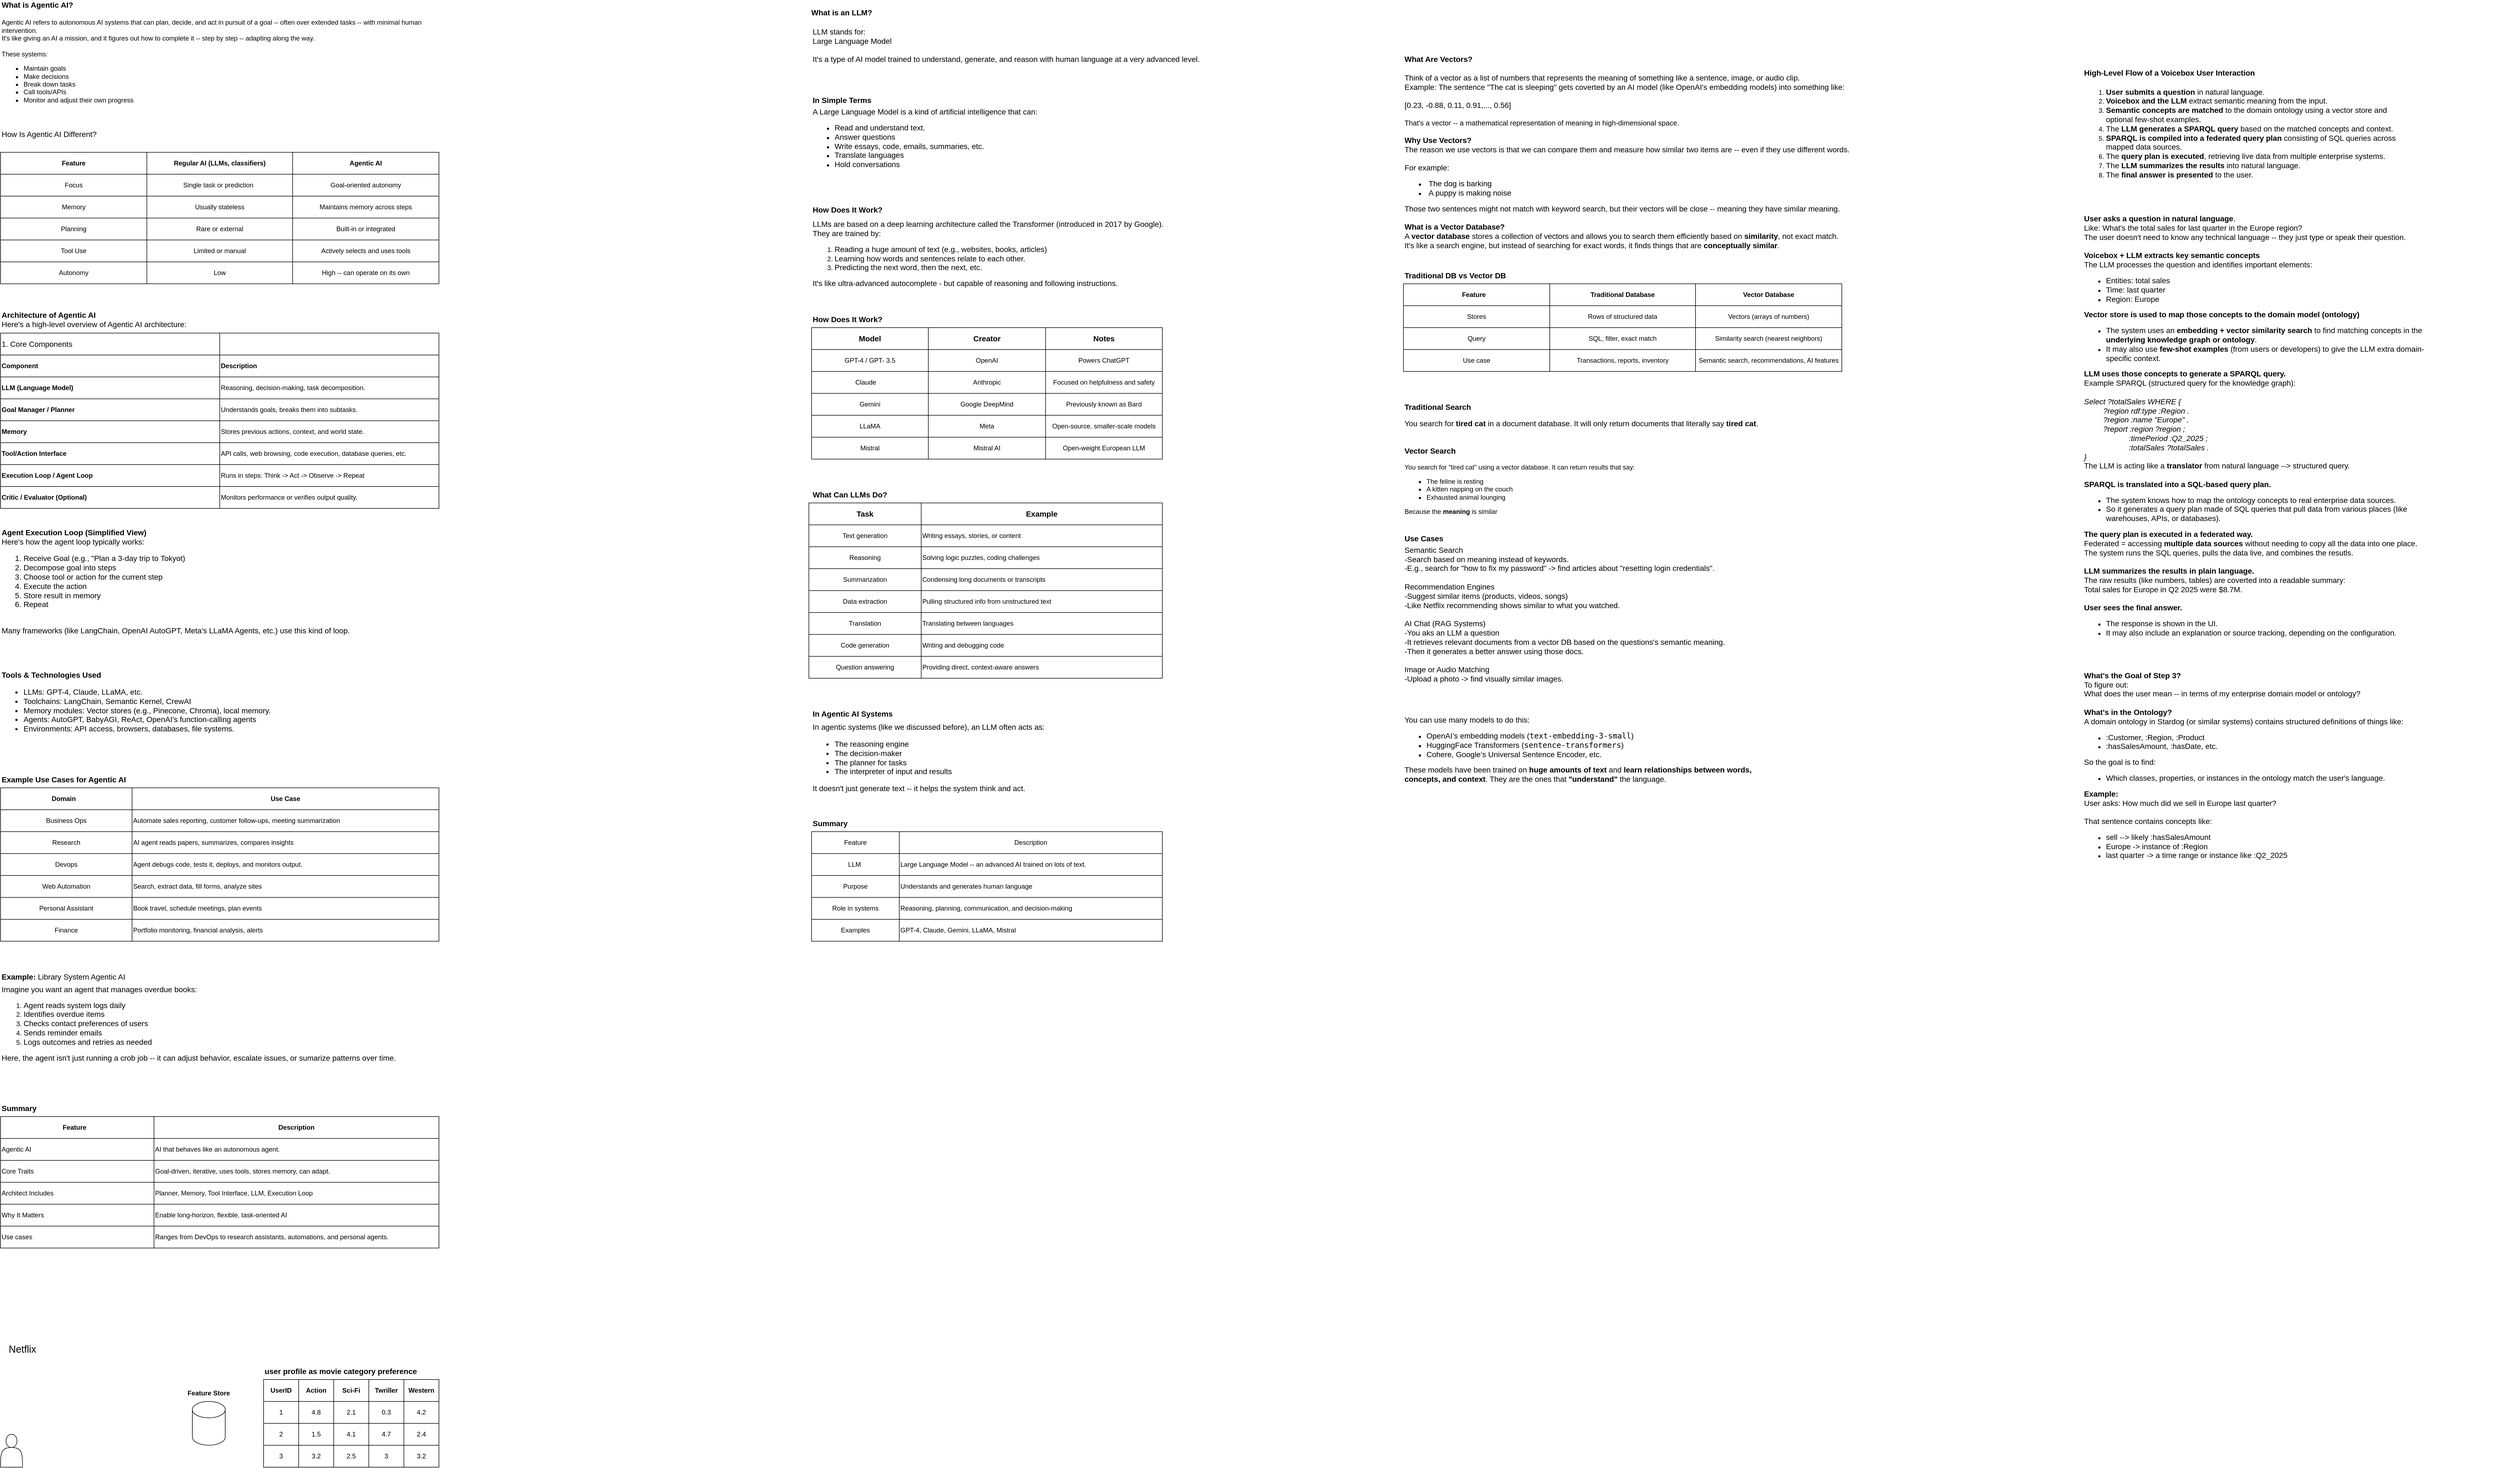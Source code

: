 <mxfile version="28.1.0">
  <diagram name="Page-1" id="ud4ffDmu5Z98EnHz-Ld9">
    <mxGraphModel dx="1853" dy="734" grid="1" gridSize="10" guides="1" tooltips="1" connect="1" arrows="1" fold="1" page="1" pageScale="1" pageWidth="850" pageHeight="1100" math="0" shadow="0">
      <root>
        <mxCell id="0" />
        <mxCell id="1" parent="0" />
        <mxCell id="W2Su8uCCXEmHzZ2Cs9Iy-1" value="&lt;div&gt;&lt;font style=&quot;font-size: 14px;&quot;&gt;&lt;b&gt;What is Agentic AI?&lt;/b&gt;&lt;/font&gt;&lt;/div&gt;&lt;div&gt;&lt;font style=&quot;font-size: 14px;&quot;&gt;&lt;br&gt;&lt;/font&gt;&lt;/div&gt;Agentic AI refers to autonomous AI systems that can plan, decide, and act in pursuit of a goal -- often over extended tasks -- with minimal human intervention.&lt;br&gt;&lt;div&gt;It&#39;s like giving an AI a mission, and it figures out how to complete it -- step by step -- adapting along the way.&lt;/div&gt;&lt;div&gt;&lt;br&gt;&lt;/div&gt;&lt;div&gt;These systems:&lt;/div&gt;&lt;div&gt;&lt;ul&gt;&lt;li&gt;Maintain goals&lt;/li&gt;&lt;li&gt;Make decisions&lt;/li&gt;&lt;li&gt;Break down tasks &lt;br&gt;&lt;/li&gt;&lt;li&gt;Call tools/APIs&lt;/li&gt;&lt;li&gt;Monitor and adjust their own progress&lt;br&gt;&lt;/li&gt;&lt;/ul&gt;&lt;/div&gt;&lt;div&gt;&lt;br&gt;&lt;/div&gt;" style="text;html=1;align=left;verticalAlign=middle;whiteSpace=wrap;rounded=0;" parent="1" vertex="1">
          <mxGeometry x="40" y="110" width="800" height="160" as="geometry" />
        </mxCell>
        <mxCell id="KA8wCs6MOciPEU11_kaX-1" value="&lt;div&gt;&lt;font style=&quot;font-size: 14px;&quot;&gt;How Is Agentic AI Different?&lt;/font&gt;&lt;/div&gt;&lt;div&gt;&lt;font style=&quot;font-size: 13px;&quot;&gt;&lt;font style=&quot;font-size: 14px;&quot;&gt;&lt;span style=&quot;white-space: pre;&quot;&gt;&#x9;&lt;/span&gt;&lt;span style=&quot;white-space: pre;&quot;&gt;&#x9;&lt;/span&gt;&lt;span style=&quot;white-space: pre;&quot;&gt;&#x9;&lt;/span&gt;&lt;span style=&quot;white-space: pre;&quot;&gt;&#x9;&lt;/span&gt;&lt;span style=&quot;white-space: pre;&quot;&gt;&#x9;&lt;/span&gt;&lt;span style=&quot;white-space: pre;&quot;&gt;&#x9;&lt;/span&gt;&lt;span style=&quot;white-space: pre;&quot;&gt;&#x9;&lt;/span&gt;&lt;span style=&quot;white-space: pre;&quot;&gt;&#x9;&lt;/span&gt;&lt;span style=&quot;white-space: pre;&quot;&gt;&#x9;&lt;/span&gt;&lt;span style=&quot;white-space: pre;&quot;&gt;&#x9;&lt;/span&gt;&lt;span style=&quot;white-space: pre;&quot;&gt;&#x9;&lt;/span&gt;&lt;span style=&quot;white-space: pre;&quot;&gt;&#x9;&lt;/span&gt;&lt;/font&gt;&lt;br&gt;&lt;/font&gt;&lt;/div&gt;" style="text;html=1;align=left;verticalAlign=middle;whiteSpace=wrap;rounded=0;" parent="1" vertex="1">
          <mxGeometry x="40" y="320" width="800" height="30" as="geometry" />
        </mxCell>
        <mxCell id="KA8wCs6MOciPEU11_kaX-3" value="" style="shape=table;startSize=0;container=1;collapsible=0;childLayout=tableLayout;" parent="1" vertex="1">
          <mxGeometry x="40" y="360" width="800" height="240" as="geometry" />
        </mxCell>
        <mxCell id="KA8wCs6MOciPEU11_kaX-4" value="" style="shape=tableRow;horizontal=0;startSize=0;swimlaneHead=0;swimlaneBody=0;strokeColor=inherit;top=0;left=0;bottom=0;right=0;collapsible=0;dropTarget=0;fillColor=none;points=[[0,0.5],[1,0.5]];portConstraint=eastwest;" parent="KA8wCs6MOciPEU11_kaX-3" vertex="1">
          <mxGeometry width="800" height="40" as="geometry" />
        </mxCell>
        <mxCell id="KA8wCs6MOciPEU11_kaX-5" value="&lt;b&gt;Feature&lt;/b&gt;" style="shape=partialRectangle;html=1;whiteSpace=wrap;connectable=0;strokeColor=inherit;overflow=hidden;fillColor=none;top=0;left=0;bottom=0;right=0;pointerEvents=1;" parent="KA8wCs6MOciPEU11_kaX-4" vertex="1">
          <mxGeometry width="267" height="40" as="geometry">
            <mxRectangle width="267" height="40" as="alternateBounds" />
          </mxGeometry>
        </mxCell>
        <mxCell id="KA8wCs6MOciPEU11_kaX-6" value="&lt;b&gt;Regular AI (LLMs, classifiers)&lt;/b&gt;" style="shape=partialRectangle;html=1;whiteSpace=wrap;connectable=0;strokeColor=inherit;overflow=hidden;fillColor=none;top=0;left=0;bottom=0;right=0;pointerEvents=1;" parent="KA8wCs6MOciPEU11_kaX-4" vertex="1">
          <mxGeometry x="267" width="266" height="40" as="geometry">
            <mxRectangle width="266" height="40" as="alternateBounds" />
          </mxGeometry>
        </mxCell>
        <mxCell id="KA8wCs6MOciPEU11_kaX-7" value="&lt;b&gt;Agentic AI&lt;/b&gt;" style="shape=partialRectangle;html=1;whiteSpace=wrap;connectable=0;strokeColor=inherit;overflow=hidden;fillColor=none;top=0;left=0;bottom=0;right=0;pointerEvents=1;" parent="KA8wCs6MOciPEU11_kaX-4" vertex="1">
          <mxGeometry x="533" width="267" height="40" as="geometry">
            <mxRectangle width="267" height="40" as="alternateBounds" />
          </mxGeometry>
        </mxCell>
        <mxCell id="KA8wCs6MOciPEU11_kaX-8" value="" style="shape=tableRow;horizontal=0;startSize=0;swimlaneHead=0;swimlaneBody=0;strokeColor=inherit;top=0;left=0;bottom=0;right=0;collapsible=0;dropTarget=0;fillColor=none;points=[[0,0.5],[1,0.5]];portConstraint=eastwest;" parent="KA8wCs6MOciPEU11_kaX-3" vertex="1">
          <mxGeometry y="40" width="800" height="40" as="geometry" />
        </mxCell>
        <mxCell id="KA8wCs6MOciPEU11_kaX-9" value="Focus" style="shape=partialRectangle;html=1;whiteSpace=wrap;connectable=0;strokeColor=inherit;overflow=hidden;fillColor=none;top=0;left=0;bottom=0;right=0;pointerEvents=1;" parent="KA8wCs6MOciPEU11_kaX-8" vertex="1">
          <mxGeometry width="267" height="40" as="geometry">
            <mxRectangle width="267" height="40" as="alternateBounds" />
          </mxGeometry>
        </mxCell>
        <mxCell id="KA8wCs6MOciPEU11_kaX-10" value="Single task or prediction&lt;span style=&quot;white-space: pre;&quot;&gt;&#x9;&lt;/span&gt;" style="shape=partialRectangle;html=1;whiteSpace=wrap;connectable=0;strokeColor=inherit;overflow=hidden;fillColor=none;top=0;left=0;bottom=0;right=0;pointerEvents=1;" parent="KA8wCs6MOciPEU11_kaX-8" vertex="1">
          <mxGeometry x="267" width="266" height="40" as="geometry">
            <mxRectangle width="266" height="40" as="alternateBounds" />
          </mxGeometry>
        </mxCell>
        <mxCell id="KA8wCs6MOciPEU11_kaX-11" value="Goal-oriented autonomy" style="shape=partialRectangle;html=1;whiteSpace=wrap;connectable=0;strokeColor=inherit;overflow=hidden;fillColor=none;top=0;left=0;bottom=0;right=0;pointerEvents=1;" parent="KA8wCs6MOciPEU11_kaX-8" vertex="1">
          <mxGeometry x="533" width="267" height="40" as="geometry">
            <mxRectangle width="267" height="40" as="alternateBounds" />
          </mxGeometry>
        </mxCell>
        <mxCell id="KA8wCs6MOciPEU11_kaX-12" value="" style="shape=tableRow;horizontal=0;startSize=0;swimlaneHead=0;swimlaneBody=0;strokeColor=inherit;top=0;left=0;bottom=0;right=0;collapsible=0;dropTarget=0;fillColor=none;points=[[0,0.5],[1,0.5]];portConstraint=eastwest;" parent="KA8wCs6MOciPEU11_kaX-3" vertex="1">
          <mxGeometry y="80" width="800" height="40" as="geometry" />
        </mxCell>
        <mxCell id="KA8wCs6MOciPEU11_kaX-13" value="Memory" style="shape=partialRectangle;html=1;whiteSpace=wrap;connectable=0;strokeColor=inherit;overflow=hidden;fillColor=none;top=0;left=0;bottom=0;right=0;pointerEvents=1;" parent="KA8wCs6MOciPEU11_kaX-12" vertex="1">
          <mxGeometry width="267" height="40" as="geometry">
            <mxRectangle width="267" height="40" as="alternateBounds" />
          </mxGeometry>
        </mxCell>
        <mxCell id="KA8wCs6MOciPEU11_kaX-14" value="Usually stateless" style="shape=partialRectangle;html=1;whiteSpace=wrap;connectable=0;strokeColor=inherit;overflow=hidden;fillColor=none;top=0;left=0;bottom=0;right=0;pointerEvents=1;" parent="KA8wCs6MOciPEU11_kaX-12" vertex="1">
          <mxGeometry x="267" width="266" height="40" as="geometry">
            <mxRectangle width="266" height="40" as="alternateBounds" />
          </mxGeometry>
        </mxCell>
        <mxCell id="KA8wCs6MOciPEU11_kaX-15" value="Maintains memory across steps" style="shape=partialRectangle;html=1;whiteSpace=wrap;connectable=0;strokeColor=inherit;overflow=hidden;fillColor=none;top=0;left=0;bottom=0;right=0;pointerEvents=1;" parent="KA8wCs6MOciPEU11_kaX-12" vertex="1">
          <mxGeometry x="533" width="267" height="40" as="geometry">
            <mxRectangle width="267" height="40" as="alternateBounds" />
          </mxGeometry>
        </mxCell>
        <mxCell id="KA8wCs6MOciPEU11_kaX-16" value="" style="shape=tableRow;horizontal=0;startSize=0;swimlaneHead=0;swimlaneBody=0;strokeColor=inherit;top=0;left=0;bottom=0;right=0;collapsible=0;dropTarget=0;fillColor=none;points=[[0,0.5],[1,0.5]];portConstraint=eastwest;" parent="KA8wCs6MOciPEU11_kaX-3" vertex="1">
          <mxGeometry y="120" width="800" height="40" as="geometry" />
        </mxCell>
        <mxCell id="KA8wCs6MOciPEU11_kaX-17" value="Planning" style="shape=partialRectangle;html=1;whiteSpace=wrap;connectable=0;strokeColor=inherit;overflow=hidden;fillColor=none;top=0;left=0;bottom=0;right=0;pointerEvents=1;" parent="KA8wCs6MOciPEU11_kaX-16" vertex="1">
          <mxGeometry width="267" height="40" as="geometry">
            <mxRectangle width="267" height="40" as="alternateBounds" />
          </mxGeometry>
        </mxCell>
        <mxCell id="KA8wCs6MOciPEU11_kaX-18" value="Rare or external" style="shape=partialRectangle;html=1;whiteSpace=wrap;connectable=0;strokeColor=inherit;overflow=hidden;fillColor=none;top=0;left=0;bottom=0;right=0;pointerEvents=1;" parent="KA8wCs6MOciPEU11_kaX-16" vertex="1">
          <mxGeometry x="267" width="266" height="40" as="geometry">
            <mxRectangle width="266" height="40" as="alternateBounds" />
          </mxGeometry>
        </mxCell>
        <mxCell id="KA8wCs6MOciPEU11_kaX-19" value="Built-in or integrated" style="shape=partialRectangle;html=1;whiteSpace=wrap;connectable=0;strokeColor=inherit;overflow=hidden;fillColor=none;top=0;left=0;bottom=0;right=0;pointerEvents=1;" parent="KA8wCs6MOciPEU11_kaX-16" vertex="1">
          <mxGeometry x="533" width="267" height="40" as="geometry">
            <mxRectangle width="267" height="40" as="alternateBounds" />
          </mxGeometry>
        </mxCell>
        <mxCell id="KA8wCs6MOciPEU11_kaX-20" value="" style="shape=tableRow;horizontal=0;startSize=0;swimlaneHead=0;swimlaneBody=0;strokeColor=inherit;top=0;left=0;bottom=0;right=0;collapsible=0;dropTarget=0;fillColor=none;points=[[0,0.5],[1,0.5]];portConstraint=eastwest;" parent="KA8wCs6MOciPEU11_kaX-3" vertex="1">
          <mxGeometry y="160" width="800" height="40" as="geometry" />
        </mxCell>
        <mxCell id="KA8wCs6MOciPEU11_kaX-21" value="Tool Use" style="shape=partialRectangle;html=1;whiteSpace=wrap;connectable=0;strokeColor=inherit;overflow=hidden;fillColor=none;top=0;left=0;bottom=0;right=0;pointerEvents=1;" parent="KA8wCs6MOciPEU11_kaX-20" vertex="1">
          <mxGeometry width="267" height="40" as="geometry">
            <mxRectangle width="267" height="40" as="alternateBounds" />
          </mxGeometry>
        </mxCell>
        <mxCell id="KA8wCs6MOciPEU11_kaX-22" value="Limited or manual" style="shape=partialRectangle;html=1;whiteSpace=wrap;connectable=0;strokeColor=inherit;overflow=hidden;fillColor=none;top=0;left=0;bottom=0;right=0;pointerEvents=1;" parent="KA8wCs6MOciPEU11_kaX-20" vertex="1">
          <mxGeometry x="267" width="266" height="40" as="geometry">
            <mxRectangle width="266" height="40" as="alternateBounds" />
          </mxGeometry>
        </mxCell>
        <mxCell id="KA8wCs6MOciPEU11_kaX-23" value="Actively selects and uses tools" style="shape=partialRectangle;html=1;whiteSpace=wrap;connectable=0;strokeColor=inherit;overflow=hidden;fillColor=none;top=0;left=0;bottom=0;right=0;pointerEvents=1;" parent="KA8wCs6MOciPEU11_kaX-20" vertex="1">
          <mxGeometry x="533" width="267" height="40" as="geometry">
            <mxRectangle width="267" height="40" as="alternateBounds" />
          </mxGeometry>
        </mxCell>
        <mxCell id="KA8wCs6MOciPEU11_kaX-24" value="" style="shape=tableRow;horizontal=0;startSize=0;swimlaneHead=0;swimlaneBody=0;strokeColor=inherit;top=0;left=0;bottom=0;right=0;collapsible=0;dropTarget=0;fillColor=none;points=[[0,0.5],[1,0.5]];portConstraint=eastwest;" parent="KA8wCs6MOciPEU11_kaX-3" vertex="1">
          <mxGeometry y="200" width="800" height="40" as="geometry" />
        </mxCell>
        <mxCell id="KA8wCs6MOciPEU11_kaX-25" value="Autonomy" style="shape=partialRectangle;html=1;whiteSpace=wrap;connectable=0;strokeColor=inherit;overflow=hidden;fillColor=none;top=0;left=0;bottom=0;right=0;pointerEvents=1;" parent="KA8wCs6MOciPEU11_kaX-24" vertex="1">
          <mxGeometry width="267" height="40" as="geometry">
            <mxRectangle width="267" height="40" as="alternateBounds" />
          </mxGeometry>
        </mxCell>
        <mxCell id="KA8wCs6MOciPEU11_kaX-26" value="Low" style="shape=partialRectangle;html=1;whiteSpace=wrap;connectable=0;strokeColor=inherit;overflow=hidden;fillColor=none;top=0;left=0;bottom=0;right=0;pointerEvents=1;" parent="KA8wCs6MOciPEU11_kaX-24" vertex="1">
          <mxGeometry x="267" width="266" height="40" as="geometry">
            <mxRectangle width="266" height="40" as="alternateBounds" />
          </mxGeometry>
        </mxCell>
        <mxCell id="KA8wCs6MOciPEU11_kaX-27" value="High -- can operate on its own" style="shape=partialRectangle;html=1;whiteSpace=wrap;connectable=0;strokeColor=inherit;overflow=hidden;fillColor=none;top=0;left=0;bottom=0;right=0;pointerEvents=1;" parent="KA8wCs6MOciPEU11_kaX-24" vertex="1">
          <mxGeometry x="533" width="267" height="40" as="geometry">
            <mxRectangle width="267" height="40" as="alternateBounds" />
          </mxGeometry>
        </mxCell>
        <mxCell id="KA8wCs6MOciPEU11_kaX-28" value="&lt;div&gt;&lt;b&gt;Architecture of Agentic AI&lt;/b&gt;&lt;/div&gt;&lt;div&gt;Here&#39;s a high-level overview of Agentic AI architecture:&lt;br&gt;&lt;/div&gt;" style="text;html=1;align=left;verticalAlign=middle;whiteSpace=wrap;rounded=0;fontSize=14;" parent="1" vertex="1">
          <mxGeometry x="40" y="650" width="800" height="30" as="geometry" />
        </mxCell>
        <mxCell id="KA8wCs6MOciPEU11_kaX-29" value="" style="shape=table;startSize=0;container=1;collapsible=0;childLayout=tableLayout;align=left;" parent="1" vertex="1">
          <mxGeometry x="40" y="690" width="800" height="320" as="geometry" />
        </mxCell>
        <mxCell id="KA8wCs6MOciPEU11_kaX-30" value="" style="shape=tableRow;horizontal=0;startSize=0;swimlaneHead=0;swimlaneBody=0;strokeColor=inherit;top=0;left=0;bottom=0;right=0;collapsible=0;dropTarget=0;fillColor=none;points=[[0,0.5],[1,0.5]];portConstraint=eastwest;" parent="KA8wCs6MOciPEU11_kaX-29" vertex="1">
          <mxGeometry width="800" height="40" as="geometry" />
        </mxCell>
        <mxCell id="KA8wCs6MOciPEU11_kaX-31" value="&lt;font style=&quot;font-size: 14px;&quot;&gt;1. Core Components&lt;/font&gt;" style="shape=partialRectangle;html=1;whiteSpace=wrap;connectable=0;strokeColor=inherit;overflow=hidden;fillColor=none;top=0;left=0;bottom=0;right=0;pointerEvents=1;align=left;" parent="KA8wCs6MOciPEU11_kaX-30" vertex="1">
          <mxGeometry width="400" height="40" as="geometry">
            <mxRectangle width="400" height="40" as="alternateBounds" />
          </mxGeometry>
        </mxCell>
        <mxCell id="KA8wCs6MOciPEU11_kaX-32" value="" style="shape=partialRectangle;html=1;whiteSpace=wrap;connectable=0;strokeColor=inherit;overflow=hidden;fillColor=none;top=0;left=0;bottom=0;right=0;pointerEvents=1;" parent="KA8wCs6MOciPEU11_kaX-30" vertex="1">
          <mxGeometry x="400" width="400" height="40" as="geometry">
            <mxRectangle width="400" height="40" as="alternateBounds" />
          </mxGeometry>
        </mxCell>
        <mxCell id="KA8wCs6MOciPEU11_kaX-33" value="" style="shape=tableRow;horizontal=0;startSize=0;swimlaneHead=0;swimlaneBody=0;strokeColor=inherit;top=0;left=0;bottom=0;right=0;collapsible=0;dropTarget=0;fillColor=none;points=[[0,0.5],[1,0.5]];portConstraint=eastwest;" parent="KA8wCs6MOciPEU11_kaX-29" vertex="1">
          <mxGeometry y="40" width="800" height="40" as="geometry" />
        </mxCell>
        <mxCell id="KA8wCs6MOciPEU11_kaX-34" value="&lt;b&gt;Component&lt;span style=&quot;white-space: pre;&quot;&gt;&#x9;&lt;/span&gt;&lt;/b&gt;" style="shape=partialRectangle;html=1;whiteSpace=wrap;connectable=0;strokeColor=inherit;overflow=hidden;fillColor=none;top=0;left=0;bottom=0;right=0;pointerEvents=1;align=left;" parent="KA8wCs6MOciPEU11_kaX-33" vertex="1">
          <mxGeometry width="400" height="40" as="geometry">
            <mxRectangle width="400" height="40" as="alternateBounds" />
          </mxGeometry>
        </mxCell>
        <mxCell id="KA8wCs6MOciPEU11_kaX-35" value="&lt;div align=&quot;left&quot;&gt;&lt;b&gt;Description&lt;/b&gt;&lt;/div&gt;" style="shape=partialRectangle;html=1;whiteSpace=wrap;connectable=0;strokeColor=inherit;overflow=hidden;fillColor=none;top=0;left=0;bottom=0;right=0;pointerEvents=1;align=left;" parent="KA8wCs6MOciPEU11_kaX-33" vertex="1">
          <mxGeometry x="400" width="400" height="40" as="geometry">
            <mxRectangle width="400" height="40" as="alternateBounds" />
          </mxGeometry>
        </mxCell>
        <mxCell id="KA8wCs6MOciPEU11_kaX-36" value="" style="shape=tableRow;horizontal=0;startSize=0;swimlaneHead=0;swimlaneBody=0;strokeColor=inherit;top=0;left=0;bottom=0;right=0;collapsible=0;dropTarget=0;fillColor=none;points=[[0,0.5],[1,0.5]];portConstraint=eastwest;" parent="KA8wCs6MOciPEU11_kaX-29" vertex="1">
          <mxGeometry y="80" width="800" height="40" as="geometry" />
        </mxCell>
        <mxCell id="KA8wCs6MOciPEU11_kaX-37" value="&lt;b&gt;LLM (Language Model)&lt;/b&gt;" style="shape=partialRectangle;html=1;whiteSpace=wrap;connectable=0;strokeColor=inherit;overflow=hidden;fillColor=none;top=0;left=0;bottom=0;right=0;pointerEvents=1;align=left;" parent="KA8wCs6MOciPEU11_kaX-36" vertex="1">
          <mxGeometry width="400" height="40" as="geometry">
            <mxRectangle width="400" height="40" as="alternateBounds" />
          </mxGeometry>
        </mxCell>
        <mxCell id="KA8wCs6MOciPEU11_kaX-38" value="Reasoning, decision-making, task decomposition." style="shape=partialRectangle;html=1;whiteSpace=wrap;connectable=0;strokeColor=inherit;overflow=hidden;fillColor=none;top=0;left=0;bottom=0;right=0;pointerEvents=1;align=left;" parent="KA8wCs6MOciPEU11_kaX-36" vertex="1">
          <mxGeometry x="400" width="400" height="40" as="geometry">
            <mxRectangle width="400" height="40" as="alternateBounds" />
          </mxGeometry>
        </mxCell>
        <mxCell id="KA8wCs6MOciPEU11_kaX-39" value="" style="shape=tableRow;horizontal=0;startSize=0;swimlaneHead=0;swimlaneBody=0;strokeColor=inherit;top=0;left=0;bottom=0;right=0;collapsible=0;dropTarget=0;fillColor=none;points=[[0,0.5],[1,0.5]];portConstraint=eastwest;" parent="KA8wCs6MOciPEU11_kaX-29" vertex="1">
          <mxGeometry y="120" width="800" height="40" as="geometry" />
        </mxCell>
        <mxCell id="KA8wCs6MOciPEU11_kaX-40" value="&lt;b&gt;Goal Manager / Planner&lt;/b&gt;" style="shape=partialRectangle;html=1;whiteSpace=wrap;connectable=0;strokeColor=inherit;overflow=hidden;fillColor=none;top=0;left=0;bottom=0;right=0;pointerEvents=1;align=left;" parent="KA8wCs6MOciPEU11_kaX-39" vertex="1">
          <mxGeometry width="400" height="40" as="geometry">
            <mxRectangle width="400" height="40" as="alternateBounds" />
          </mxGeometry>
        </mxCell>
        <mxCell id="KA8wCs6MOciPEU11_kaX-41" value="Understands goals, breaks them into subtasks." style="shape=partialRectangle;html=1;whiteSpace=wrap;connectable=0;strokeColor=inherit;overflow=hidden;fillColor=none;top=0;left=0;bottom=0;right=0;pointerEvents=1;align=left;" parent="KA8wCs6MOciPEU11_kaX-39" vertex="1">
          <mxGeometry x="400" width="400" height="40" as="geometry">
            <mxRectangle width="400" height="40" as="alternateBounds" />
          </mxGeometry>
        </mxCell>
        <mxCell id="KA8wCs6MOciPEU11_kaX-42" value="" style="shape=tableRow;horizontal=0;startSize=0;swimlaneHead=0;swimlaneBody=0;strokeColor=inherit;top=0;left=0;bottom=0;right=0;collapsible=0;dropTarget=0;fillColor=none;points=[[0,0.5],[1,0.5]];portConstraint=eastwest;" parent="KA8wCs6MOciPEU11_kaX-29" vertex="1">
          <mxGeometry y="160" width="800" height="40" as="geometry" />
        </mxCell>
        <mxCell id="KA8wCs6MOciPEU11_kaX-43" value="&lt;b&gt;Memory&lt;/b&gt;" style="shape=partialRectangle;html=1;whiteSpace=wrap;connectable=0;strokeColor=inherit;overflow=hidden;fillColor=none;top=0;left=0;bottom=0;right=0;pointerEvents=1;align=left;" parent="KA8wCs6MOciPEU11_kaX-42" vertex="1">
          <mxGeometry width="400" height="40" as="geometry">
            <mxRectangle width="400" height="40" as="alternateBounds" />
          </mxGeometry>
        </mxCell>
        <mxCell id="KA8wCs6MOciPEU11_kaX-44" value="Stores previous actions, context, and world state." style="shape=partialRectangle;html=1;whiteSpace=wrap;connectable=0;strokeColor=inherit;overflow=hidden;fillColor=none;top=0;left=0;bottom=0;right=0;pointerEvents=1;align=left;" parent="KA8wCs6MOciPEU11_kaX-42" vertex="1">
          <mxGeometry x="400" width="400" height="40" as="geometry">
            <mxRectangle width="400" height="40" as="alternateBounds" />
          </mxGeometry>
        </mxCell>
        <mxCell id="KA8wCs6MOciPEU11_kaX-45" value="" style="shape=tableRow;horizontal=0;startSize=0;swimlaneHead=0;swimlaneBody=0;strokeColor=inherit;top=0;left=0;bottom=0;right=0;collapsible=0;dropTarget=0;fillColor=none;points=[[0,0.5],[1,0.5]];portConstraint=eastwest;" parent="KA8wCs6MOciPEU11_kaX-29" vertex="1">
          <mxGeometry y="200" width="800" height="40" as="geometry" />
        </mxCell>
        <mxCell id="KA8wCs6MOciPEU11_kaX-46" value="&lt;b&gt;Tool/Action Interface&lt;/b&gt;" style="shape=partialRectangle;html=1;whiteSpace=wrap;connectable=0;strokeColor=inherit;overflow=hidden;fillColor=none;top=0;left=0;bottom=0;right=0;pointerEvents=1;align=left;" parent="KA8wCs6MOciPEU11_kaX-45" vertex="1">
          <mxGeometry width="400" height="40" as="geometry">
            <mxRectangle width="400" height="40" as="alternateBounds" />
          </mxGeometry>
        </mxCell>
        <mxCell id="KA8wCs6MOciPEU11_kaX-47" value="API calls, web browsing, code execution, database queries, etc." style="shape=partialRectangle;html=1;whiteSpace=wrap;connectable=0;strokeColor=inherit;overflow=hidden;fillColor=none;top=0;left=0;bottom=0;right=0;pointerEvents=1;align=left;" parent="KA8wCs6MOciPEU11_kaX-45" vertex="1">
          <mxGeometry x="400" width="400" height="40" as="geometry">
            <mxRectangle width="400" height="40" as="alternateBounds" />
          </mxGeometry>
        </mxCell>
        <mxCell id="KA8wCs6MOciPEU11_kaX-48" value="" style="shape=tableRow;horizontal=0;startSize=0;swimlaneHead=0;swimlaneBody=0;strokeColor=inherit;top=0;left=0;bottom=0;right=0;collapsible=0;dropTarget=0;fillColor=none;points=[[0,0.5],[1,0.5]];portConstraint=eastwest;" parent="KA8wCs6MOciPEU11_kaX-29" vertex="1">
          <mxGeometry y="240" width="800" height="40" as="geometry" />
        </mxCell>
        <mxCell id="KA8wCs6MOciPEU11_kaX-49" value="&lt;b&gt;Execution Loop / Agent Loop&lt;/b&gt;" style="shape=partialRectangle;html=1;whiteSpace=wrap;connectable=0;strokeColor=inherit;overflow=hidden;fillColor=none;top=0;left=0;bottom=0;right=0;pointerEvents=1;align=left;" parent="KA8wCs6MOciPEU11_kaX-48" vertex="1">
          <mxGeometry width="400" height="40" as="geometry">
            <mxRectangle width="400" height="40" as="alternateBounds" />
          </mxGeometry>
        </mxCell>
        <mxCell id="KA8wCs6MOciPEU11_kaX-50" value="Runs in steps: Think -&amp;gt; Act -&amp;gt; Observe -&amp;gt; Repeat" style="shape=partialRectangle;html=1;whiteSpace=wrap;connectable=0;strokeColor=inherit;overflow=hidden;fillColor=none;top=0;left=0;bottom=0;right=0;pointerEvents=1;align=left;" parent="KA8wCs6MOciPEU11_kaX-48" vertex="1">
          <mxGeometry x="400" width="400" height="40" as="geometry">
            <mxRectangle width="400" height="40" as="alternateBounds" />
          </mxGeometry>
        </mxCell>
        <mxCell id="KA8wCs6MOciPEU11_kaX-51" value="" style="shape=tableRow;horizontal=0;startSize=0;swimlaneHead=0;swimlaneBody=0;strokeColor=inherit;top=0;left=0;bottom=0;right=0;collapsible=0;dropTarget=0;fillColor=none;points=[[0,0.5],[1,0.5]];portConstraint=eastwest;" parent="KA8wCs6MOciPEU11_kaX-29" vertex="1">
          <mxGeometry y="280" width="800" height="40" as="geometry" />
        </mxCell>
        <mxCell id="KA8wCs6MOciPEU11_kaX-52" value="&lt;b&gt;Critic / Evaluator (Optional)&lt;/b&gt;" style="shape=partialRectangle;html=1;whiteSpace=wrap;connectable=0;strokeColor=inherit;overflow=hidden;fillColor=none;top=0;left=0;bottom=0;right=0;pointerEvents=1;align=left;" parent="KA8wCs6MOciPEU11_kaX-51" vertex="1">
          <mxGeometry width="400" height="40" as="geometry">
            <mxRectangle width="400" height="40" as="alternateBounds" />
          </mxGeometry>
        </mxCell>
        <mxCell id="KA8wCs6MOciPEU11_kaX-53" value="Monitors performance or verifies output quality." style="shape=partialRectangle;html=1;whiteSpace=wrap;connectable=0;strokeColor=inherit;overflow=hidden;fillColor=none;top=0;left=0;bottom=0;right=0;pointerEvents=1;align=left;" parent="KA8wCs6MOciPEU11_kaX-51" vertex="1">
          <mxGeometry x="400" width="400" height="40" as="geometry">
            <mxRectangle width="400" height="40" as="alternateBounds" />
          </mxGeometry>
        </mxCell>
        <mxCell id="KA8wCs6MOciPEU11_kaX-54" value="&lt;div&gt;&lt;b&gt;Agent Execution Loop (Simplified View)&lt;br&gt;&lt;/b&gt;&lt;/div&gt;&lt;div&gt;Here&#39;s how the agent loop typically works:&lt;/div&gt;&lt;div&gt;&lt;ol&gt;&lt;li&gt;Receive Goal (e.g., &quot;Plan a 3-day trip to Tokyot)&lt;/li&gt;&lt;li&gt;Decompose goal into steps&lt;/li&gt;&lt;li&gt;Choose tool or action for the current step&lt;/li&gt;&lt;li&gt;Execute the action&lt;/li&gt;&lt;li&gt;Store result in memory&lt;/li&gt;&lt;li&gt;Repeat &lt;br&gt;&lt;/li&gt;&lt;/ol&gt;&lt;div&gt;&lt;br&gt;&lt;/div&gt;&lt;div&gt;Many frameworks (like LangChain, OpenAI AutoGPT, Meta&#39;s LLaMA Agents, etc.) use this kind of loop.&lt;/div&gt;&lt;div&gt;&lt;br&gt;&lt;/div&gt;&lt;/div&gt;&lt;div&gt;&lt;br&gt;&lt;/div&gt;" style="text;html=1;align=left;verticalAlign=middle;whiteSpace=wrap;rounded=0;fontSize=14;" parent="1" vertex="1">
          <mxGeometry x="40" y="1090" width="800" height="140" as="geometry" />
        </mxCell>
        <mxCell id="KA8wCs6MOciPEU11_kaX-55" value="&lt;div&gt;Tools &amp;amp; Technologies Used&lt;/div&gt;&lt;div&gt;&lt;ul&gt;&lt;li&gt;&lt;span style=&quot;font-weight: normal;&quot;&gt;LLMs: GPT-4, Claude, LLaMA, etc.&lt;/span&gt;&lt;/li&gt;&lt;li&gt;&lt;span style=&quot;font-weight: normal;&quot;&gt;Toolchains: LangChain, Semantic Kernel, CrewAI&lt;/span&gt;&lt;/li&gt;&lt;li&gt;&lt;span style=&quot;font-weight: normal;&quot;&gt;Memory modules: Vector stores (e.g., Pinecone, Chroma), local memory.&lt;/span&gt;&lt;/li&gt;&lt;li&gt;&lt;span style=&quot;font-weight: normal;&quot;&gt;Agents: AutoGPT, BabyAGI, ReAct, OpenAI&#39;s function-calling agents&lt;/span&gt;&lt;/li&gt;&lt;li&gt;&lt;span style=&quot;font-weight: normal;&quot;&gt;Environments: API access, browsers, databases, file systems.&lt;br&gt;&lt;/span&gt;&lt;/li&gt;&lt;/ul&gt;&lt;/div&gt;" style="text;html=1;align=left;verticalAlign=middle;whiteSpace=wrap;rounded=0;fontStyle=1;fontSize=14;" parent="1" vertex="1">
          <mxGeometry x="40" y="1310" width="800" height="120" as="geometry" />
        </mxCell>
        <mxCell id="KA8wCs6MOciPEU11_kaX-56" value="&lt;font style=&quot;font-size: 14px;&quot;&gt;&lt;b&gt;Example Use Cases for Agentic AI&lt;/b&gt;&lt;/font&gt;" style="text;html=1;align=left;verticalAlign=middle;whiteSpace=wrap;rounded=0;" parent="1" vertex="1">
          <mxGeometry x="40" y="1490" width="800" height="30" as="geometry" />
        </mxCell>
        <mxCell id="KA8wCs6MOciPEU11_kaX-57" value="" style="shape=table;startSize=0;container=1;collapsible=0;childLayout=tableLayout;" parent="1" vertex="1">
          <mxGeometry x="40" y="1520" width="800" height="280" as="geometry" />
        </mxCell>
        <mxCell id="KA8wCs6MOciPEU11_kaX-58" value="" style="shape=tableRow;horizontal=0;startSize=0;swimlaneHead=0;swimlaneBody=0;strokeColor=inherit;top=0;left=0;bottom=0;right=0;collapsible=0;dropTarget=0;fillColor=none;points=[[0,0.5],[1,0.5]];portConstraint=eastwest;" parent="KA8wCs6MOciPEU11_kaX-57" vertex="1">
          <mxGeometry width="800" height="40" as="geometry" />
        </mxCell>
        <mxCell id="KA8wCs6MOciPEU11_kaX-59" value="&lt;b&gt;Domain&lt;span style=&quot;white-space: pre;&quot;&gt;&#x9;&lt;/span&gt;&lt;/b&gt;" style="shape=partialRectangle;html=1;whiteSpace=wrap;connectable=0;strokeColor=inherit;overflow=hidden;fillColor=none;top=0;left=0;bottom=0;right=0;pointerEvents=1;" parent="KA8wCs6MOciPEU11_kaX-58" vertex="1">
          <mxGeometry width="240" height="40" as="geometry">
            <mxRectangle width="240" height="40" as="alternateBounds" />
          </mxGeometry>
        </mxCell>
        <mxCell id="KA8wCs6MOciPEU11_kaX-60" value="&lt;b&gt;Use Case&lt;/b&gt;" style="shape=partialRectangle;html=1;whiteSpace=wrap;connectable=0;strokeColor=inherit;overflow=hidden;fillColor=none;top=0;left=0;bottom=0;right=0;pointerEvents=1;" parent="KA8wCs6MOciPEU11_kaX-58" vertex="1">
          <mxGeometry x="240" width="560" height="40" as="geometry">
            <mxRectangle width="560" height="40" as="alternateBounds" />
          </mxGeometry>
        </mxCell>
        <mxCell id="KA8wCs6MOciPEU11_kaX-61" value="" style="shape=tableRow;horizontal=0;startSize=0;swimlaneHead=0;swimlaneBody=0;strokeColor=inherit;top=0;left=0;bottom=0;right=0;collapsible=0;dropTarget=0;fillColor=none;points=[[0,0.5],[1,0.5]];portConstraint=eastwest;" parent="KA8wCs6MOciPEU11_kaX-57" vertex="1">
          <mxGeometry y="40" width="800" height="40" as="geometry" />
        </mxCell>
        <mxCell id="KA8wCs6MOciPEU11_kaX-62" value="Business Ops" style="shape=partialRectangle;html=1;whiteSpace=wrap;connectable=0;strokeColor=inherit;overflow=hidden;fillColor=none;top=0;left=0;bottom=0;right=0;pointerEvents=1;" parent="KA8wCs6MOciPEU11_kaX-61" vertex="1">
          <mxGeometry width="240" height="40" as="geometry">
            <mxRectangle width="240" height="40" as="alternateBounds" />
          </mxGeometry>
        </mxCell>
        <mxCell id="KA8wCs6MOciPEU11_kaX-63" value="&lt;div align=&quot;left&quot;&gt;Automate sales reporting, customer follow-ups, meeting summarization&lt;/div&gt;" style="shape=partialRectangle;html=1;whiteSpace=wrap;connectable=0;strokeColor=inherit;overflow=hidden;fillColor=none;top=0;left=0;bottom=0;right=0;pointerEvents=1;align=left;" parent="KA8wCs6MOciPEU11_kaX-61" vertex="1">
          <mxGeometry x="240" width="560" height="40" as="geometry">
            <mxRectangle width="560" height="40" as="alternateBounds" />
          </mxGeometry>
        </mxCell>
        <mxCell id="KA8wCs6MOciPEU11_kaX-64" value="" style="shape=tableRow;horizontal=0;startSize=0;swimlaneHead=0;swimlaneBody=0;strokeColor=inherit;top=0;left=0;bottom=0;right=0;collapsible=0;dropTarget=0;fillColor=none;points=[[0,0.5],[1,0.5]];portConstraint=eastwest;" parent="KA8wCs6MOciPEU11_kaX-57" vertex="1">
          <mxGeometry y="80" width="800" height="40" as="geometry" />
        </mxCell>
        <mxCell id="KA8wCs6MOciPEU11_kaX-65" value="Research" style="shape=partialRectangle;html=1;whiteSpace=wrap;connectable=0;strokeColor=inherit;overflow=hidden;fillColor=none;top=0;left=0;bottom=0;right=0;pointerEvents=1;" parent="KA8wCs6MOciPEU11_kaX-64" vertex="1">
          <mxGeometry width="240" height="40" as="geometry">
            <mxRectangle width="240" height="40" as="alternateBounds" />
          </mxGeometry>
        </mxCell>
        <mxCell id="KA8wCs6MOciPEU11_kaX-66" value="&lt;div align=&quot;left&quot;&gt;AI agent reads papers, summarizes, compares insights&lt;/div&gt;" style="shape=partialRectangle;html=1;whiteSpace=wrap;connectable=0;strokeColor=inherit;overflow=hidden;fillColor=none;top=0;left=0;bottom=0;right=0;pointerEvents=1;align=left;" parent="KA8wCs6MOciPEU11_kaX-64" vertex="1">
          <mxGeometry x="240" width="560" height="40" as="geometry">
            <mxRectangle width="560" height="40" as="alternateBounds" />
          </mxGeometry>
        </mxCell>
        <mxCell id="KA8wCs6MOciPEU11_kaX-67" value="" style="shape=tableRow;horizontal=0;startSize=0;swimlaneHead=0;swimlaneBody=0;strokeColor=inherit;top=0;left=0;bottom=0;right=0;collapsible=0;dropTarget=0;fillColor=none;points=[[0,0.5],[1,0.5]];portConstraint=eastwest;" parent="KA8wCs6MOciPEU11_kaX-57" vertex="1">
          <mxGeometry y="120" width="800" height="40" as="geometry" />
        </mxCell>
        <mxCell id="KA8wCs6MOciPEU11_kaX-68" value="Devops" style="shape=partialRectangle;html=1;whiteSpace=wrap;connectable=0;strokeColor=inherit;overflow=hidden;fillColor=none;top=0;left=0;bottom=0;right=0;pointerEvents=1;" parent="KA8wCs6MOciPEU11_kaX-67" vertex="1">
          <mxGeometry width="240" height="40" as="geometry">
            <mxRectangle width="240" height="40" as="alternateBounds" />
          </mxGeometry>
        </mxCell>
        <mxCell id="KA8wCs6MOciPEU11_kaX-69" value="Agent debugs code, tests it, deploys, and monitors output." style="shape=partialRectangle;html=1;whiteSpace=wrap;connectable=0;strokeColor=inherit;overflow=hidden;fillColor=none;top=0;left=0;bottom=0;right=0;pointerEvents=1;align=left;" parent="KA8wCs6MOciPEU11_kaX-67" vertex="1">
          <mxGeometry x="240" width="560" height="40" as="geometry">
            <mxRectangle width="560" height="40" as="alternateBounds" />
          </mxGeometry>
        </mxCell>
        <mxCell id="KA8wCs6MOciPEU11_kaX-70" value="" style="shape=tableRow;horizontal=0;startSize=0;swimlaneHead=0;swimlaneBody=0;strokeColor=inherit;top=0;left=0;bottom=0;right=0;collapsible=0;dropTarget=0;fillColor=none;points=[[0,0.5],[1,0.5]];portConstraint=eastwest;" parent="KA8wCs6MOciPEU11_kaX-57" vertex="1">
          <mxGeometry y="160" width="800" height="40" as="geometry" />
        </mxCell>
        <mxCell id="KA8wCs6MOciPEU11_kaX-71" value="Web Automation" style="shape=partialRectangle;html=1;whiteSpace=wrap;connectable=0;strokeColor=inherit;overflow=hidden;fillColor=none;top=0;left=0;bottom=0;right=0;pointerEvents=1;" parent="KA8wCs6MOciPEU11_kaX-70" vertex="1">
          <mxGeometry width="240" height="40" as="geometry">
            <mxRectangle width="240" height="40" as="alternateBounds" />
          </mxGeometry>
        </mxCell>
        <mxCell id="KA8wCs6MOciPEU11_kaX-72" value="Search, extract data, fill forms, analyze sites" style="shape=partialRectangle;html=1;whiteSpace=wrap;connectable=0;strokeColor=inherit;overflow=hidden;fillColor=none;top=0;left=0;bottom=0;right=0;pointerEvents=1;align=left;" parent="KA8wCs6MOciPEU11_kaX-70" vertex="1">
          <mxGeometry x="240" width="560" height="40" as="geometry">
            <mxRectangle width="560" height="40" as="alternateBounds" />
          </mxGeometry>
        </mxCell>
        <mxCell id="KA8wCs6MOciPEU11_kaX-73" value="" style="shape=tableRow;horizontal=0;startSize=0;swimlaneHead=0;swimlaneBody=0;strokeColor=inherit;top=0;left=0;bottom=0;right=0;collapsible=0;dropTarget=0;fillColor=none;points=[[0,0.5],[1,0.5]];portConstraint=eastwest;" parent="KA8wCs6MOciPEU11_kaX-57" vertex="1">
          <mxGeometry y="200" width="800" height="40" as="geometry" />
        </mxCell>
        <mxCell id="KA8wCs6MOciPEU11_kaX-74" value="Personal Assistant" style="shape=partialRectangle;html=1;whiteSpace=wrap;connectable=0;strokeColor=inherit;overflow=hidden;fillColor=none;top=0;left=0;bottom=0;right=0;pointerEvents=1;" parent="KA8wCs6MOciPEU11_kaX-73" vertex="1">
          <mxGeometry width="240" height="40" as="geometry">
            <mxRectangle width="240" height="40" as="alternateBounds" />
          </mxGeometry>
        </mxCell>
        <mxCell id="KA8wCs6MOciPEU11_kaX-75" value="Book travel, schedule meetings, plan events" style="shape=partialRectangle;html=1;whiteSpace=wrap;connectable=0;strokeColor=inherit;overflow=hidden;fillColor=none;top=0;left=0;bottom=0;right=0;pointerEvents=1;align=left;" parent="KA8wCs6MOciPEU11_kaX-73" vertex="1">
          <mxGeometry x="240" width="560" height="40" as="geometry">
            <mxRectangle width="560" height="40" as="alternateBounds" />
          </mxGeometry>
        </mxCell>
        <mxCell id="KA8wCs6MOciPEU11_kaX-76" value="" style="shape=tableRow;horizontal=0;startSize=0;swimlaneHead=0;swimlaneBody=0;strokeColor=inherit;top=0;left=0;bottom=0;right=0;collapsible=0;dropTarget=0;fillColor=none;points=[[0,0.5],[1,0.5]];portConstraint=eastwest;" parent="KA8wCs6MOciPEU11_kaX-57" vertex="1">
          <mxGeometry y="240" width="800" height="40" as="geometry" />
        </mxCell>
        <mxCell id="KA8wCs6MOciPEU11_kaX-77" value="Finance" style="shape=partialRectangle;html=1;whiteSpace=wrap;connectable=0;strokeColor=inherit;overflow=hidden;fillColor=none;top=0;left=0;bottom=0;right=0;pointerEvents=1;" parent="KA8wCs6MOciPEU11_kaX-76" vertex="1">
          <mxGeometry width="240" height="40" as="geometry">
            <mxRectangle width="240" height="40" as="alternateBounds" />
          </mxGeometry>
        </mxCell>
        <mxCell id="KA8wCs6MOciPEU11_kaX-78" value="Portfolio monitoring, financial analysis, alerts" style="shape=partialRectangle;html=1;whiteSpace=wrap;connectable=0;strokeColor=inherit;overflow=hidden;fillColor=none;top=0;left=0;bottom=0;right=0;pointerEvents=1;align=left;" parent="KA8wCs6MOciPEU11_kaX-76" vertex="1">
          <mxGeometry x="240" width="560" height="40" as="geometry">
            <mxRectangle width="560" height="40" as="alternateBounds" />
          </mxGeometry>
        </mxCell>
        <mxCell id="KA8wCs6MOciPEU11_kaX-79" value="&lt;font style=&quot;font-size: 14px;&quot;&gt;&lt;b&gt;Example: &lt;/b&gt;Library System Agentic AI&lt;b&gt;&lt;br&gt;&lt;/b&gt;&lt;/font&gt;" style="text;html=1;align=left;verticalAlign=middle;whiteSpace=wrap;rounded=0;" parent="1" vertex="1">
          <mxGeometry x="40" y="1850" width="800" height="30" as="geometry" />
        </mxCell>
        <mxCell id="KA8wCs6MOciPEU11_kaX-80" value="&lt;div&gt;&lt;font style=&quot;font-size: 14px;&quot;&gt;Imagine you want an agent that manages overdue books:&lt;/font&gt;&lt;/div&gt;&lt;div&gt;&lt;ol&gt;&lt;li&gt;&lt;font style=&quot;font-size: 14px;&quot;&gt;Agent reads system logs daily&lt;/font&gt;&lt;/li&gt;&lt;li&gt;&lt;font style=&quot;font-size: 14px;&quot;&gt;Identifies overdue items&lt;/font&gt;&lt;/li&gt;&lt;li&gt;&lt;font style=&quot;font-size: 14px;&quot;&gt;Checks contact preferences of users&lt;/font&gt;&lt;/li&gt;&lt;li&gt;&lt;font style=&quot;font-size: 14px;&quot;&gt;Sends reminder emails&lt;/font&gt;&lt;/li&gt;&lt;li&gt;&lt;font style=&quot;font-size: 14px;&quot;&gt;Logs outcomes and retries as needed&lt;/font&gt;&lt;/li&gt;&lt;/ol&gt;&lt;div&gt;&lt;font style=&quot;font-size: 13px;&quot;&gt;&lt;font style=&quot;font-size: 14px;&quot;&gt;Here, the agent isn&#39;t just running a crob job -- it can adjust behavior, escalate issues, or sumarize patterns over time.&lt;/font&gt;&lt;br&gt;&lt;/font&gt;&lt;/div&gt;&lt;/div&gt;" style="text;html=1;align=left;verticalAlign=middle;whiteSpace=wrap;rounded=0;" parent="1" vertex="1">
          <mxGeometry x="40" y="1900" width="790" height="100" as="geometry" />
        </mxCell>
        <mxCell id="KA8wCs6MOciPEU11_kaX-81" value="&lt;font style=&quot;font-size: 14px;&quot;&gt;&lt;b&gt;Summary&lt;/b&gt;&lt;b&gt;&lt;br&gt;&lt;/b&gt;&lt;/font&gt;" style="text;html=1;align=left;verticalAlign=middle;whiteSpace=wrap;rounded=0;" parent="1" vertex="1">
          <mxGeometry x="40" y="2090" width="800" height="30" as="geometry" />
        </mxCell>
        <mxCell id="KA8wCs6MOciPEU11_kaX-82" value="" style="shape=table;startSize=0;container=1;collapsible=0;childLayout=tableLayout;" parent="1" vertex="1">
          <mxGeometry x="40" y="2120" width="800" height="240" as="geometry" />
        </mxCell>
        <mxCell id="KA8wCs6MOciPEU11_kaX-83" value="" style="shape=tableRow;horizontal=0;startSize=0;swimlaneHead=0;swimlaneBody=0;strokeColor=inherit;top=0;left=0;bottom=0;right=0;collapsible=0;dropTarget=0;fillColor=none;points=[[0,0.5],[1,0.5]];portConstraint=eastwest;" parent="KA8wCs6MOciPEU11_kaX-82" vertex="1">
          <mxGeometry width="800" height="40" as="geometry" />
        </mxCell>
        <mxCell id="KA8wCs6MOciPEU11_kaX-84" value="&lt;b&gt;Feature&lt;span style=&quot;white-space: pre;&quot;&gt;&#x9;&lt;/span&gt;&lt;/b&gt;" style="shape=partialRectangle;html=1;whiteSpace=wrap;connectable=0;strokeColor=inherit;overflow=hidden;fillColor=none;top=0;left=0;bottom=0;right=0;pointerEvents=1;" parent="KA8wCs6MOciPEU11_kaX-83" vertex="1">
          <mxGeometry width="280" height="40" as="geometry">
            <mxRectangle width="280" height="40" as="alternateBounds" />
          </mxGeometry>
        </mxCell>
        <mxCell id="KA8wCs6MOciPEU11_kaX-85" value="&lt;b&gt;Description&lt;/b&gt;" style="shape=partialRectangle;html=1;whiteSpace=wrap;connectable=0;strokeColor=inherit;overflow=hidden;fillColor=none;top=0;left=0;bottom=0;right=0;pointerEvents=1;" parent="KA8wCs6MOciPEU11_kaX-83" vertex="1">
          <mxGeometry x="280" width="520" height="40" as="geometry">
            <mxRectangle width="520" height="40" as="alternateBounds" />
          </mxGeometry>
        </mxCell>
        <mxCell id="KA8wCs6MOciPEU11_kaX-86" value="" style="shape=tableRow;horizontal=0;startSize=0;swimlaneHead=0;swimlaneBody=0;strokeColor=inherit;top=0;left=0;bottom=0;right=0;collapsible=0;dropTarget=0;fillColor=none;points=[[0,0.5],[1,0.5]];portConstraint=eastwest;" parent="KA8wCs6MOciPEU11_kaX-82" vertex="1">
          <mxGeometry y="40" width="800" height="40" as="geometry" />
        </mxCell>
        <mxCell id="KA8wCs6MOciPEU11_kaX-87" value="Agentic AI" style="shape=partialRectangle;html=1;whiteSpace=wrap;connectable=0;strokeColor=inherit;overflow=hidden;fillColor=none;top=0;left=0;bottom=0;right=0;pointerEvents=1;align=left;" parent="KA8wCs6MOciPEU11_kaX-86" vertex="1">
          <mxGeometry width="280" height="40" as="geometry">
            <mxRectangle width="280" height="40" as="alternateBounds" />
          </mxGeometry>
        </mxCell>
        <mxCell id="KA8wCs6MOciPEU11_kaX-88" value="AI that behaves like an autonomous agent." style="shape=partialRectangle;html=1;whiteSpace=wrap;connectable=0;strokeColor=inherit;overflow=hidden;fillColor=none;top=0;left=0;bottom=0;right=0;pointerEvents=1;align=left;" parent="KA8wCs6MOciPEU11_kaX-86" vertex="1">
          <mxGeometry x="280" width="520" height="40" as="geometry">
            <mxRectangle width="520" height="40" as="alternateBounds" />
          </mxGeometry>
        </mxCell>
        <mxCell id="KA8wCs6MOciPEU11_kaX-89" value="" style="shape=tableRow;horizontal=0;startSize=0;swimlaneHead=0;swimlaneBody=0;strokeColor=inherit;top=0;left=0;bottom=0;right=0;collapsible=0;dropTarget=0;fillColor=none;points=[[0,0.5],[1,0.5]];portConstraint=eastwest;" parent="KA8wCs6MOciPEU11_kaX-82" vertex="1">
          <mxGeometry y="80" width="800" height="40" as="geometry" />
        </mxCell>
        <mxCell id="KA8wCs6MOciPEU11_kaX-90" value="Core Traits&lt;span style=&quot;white-space: pre;&quot;&gt;&#x9;&lt;/span&gt;" style="shape=partialRectangle;html=1;whiteSpace=wrap;connectable=0;strokeColor=inherit;overflow=hidden;fillColor=none;top=0;left=0;bottom=0;right=0;pointerEvents=1;align=left;" parent="KA8wCs6MOciPEU11_kaX-89" vertex="1">
          <mxGeometry width="280" height="40" as="geometry">
            <mxRectangle width="280" height="40" as="alternateBounds" />
          </mxGeometry>
        </mxCell>
        <mxCell id="KA8wCs6MOciPEU11_kaX-91" value="Goal-driven, iterative, uses tools, stores memory, can adapt." style="shape=partialRectangle;html=1;whiteSpace=wrap;connectable=0;strokeColor=inherit;overflow=hidden;fillColor=none;top=0;left=0;bottom=0;right=0;pointerEvents=1;align=left;" parent="KA8wCs6MOciPEU11_kaX-89" vertex="1">
          <mxGeometry x="280" width="520" height="40" as="geometry">
            <mxRectangle width="520" height="40" as="alternateBounds" />
          </mxGeometry>
        </mxCell>
        <mxCell id="KA8wCs6MOciPEU11_kaX-92" value="" style="shape=tableRow;horizontal=0;startSize=0;swimlaneHead=0;swimlaneBody=0;strokeColor=inherit;top=0;left=0;bottom=0;right=0;collapsible=0;dropTarget=0;fillColor=none;points=[[0,0.5],[1,0.5]];portConstraint=eastwest;" parent="KA8wCs6MOciPEU11_kaX-82" vertex="1">
          <mxGeometry y="120" width="800" height="40" as="geometry" />
        </mxCell>
        <mxCell id="KA8wCs6MOciPEU11_kaX-93" value="Architect Includes" style="shape=partialRectangle;html=1;whiteSpace=wrap;connectable=0;strokeColor=inherit;overflow=hidden;fillColor=none;top=0;left=0;bottom=0;right=0;pointerEvents=1;align=left;" parent="KA8wCs6MOciPEU11_kaX-92" vertex="1">
          <mxGeometry width="280" height="40" as="geometry">
            <mxRectangle width="280" height="40" as="alternateBounds" />
          </mxGeometry>
        </mxCell>
        <mxCell id="KA8wCs6MOciPEU11_kaX-94" value="Planner, Memory, Tool Interface, LLM, Execution Loop" style="shape=partialRectangle;html=1;whiteSpace=wrap;connectable=0;strokeColor=inherit;overflow=hidden;fillColor=none;top=0;left=0;bottom=0;right=0;pointerEvents=1;align=left;" parent="KA8wCs6MOciPEU11_kaX-92" vertex="1">
          <mxGeometry x="280" width="520" height="40" as="geometry">
            <mxRectangle width="520" height="40" as="alternateBounds" />
          </mxGeometry>
        </mxCell>
        <mxCell id="KA8wCs6MOciPEU11_kaX-95" value="" style="shape=tableRow;horizontal=0;startSize=0;swimlaneHead=0;swimlaneBody=0;strokeColor=inherit;top=0;left=0;bottom=0;right=0;collapsible=0;dropTarget=0;fillColor=none;points=[[0,0.5],[1,0.5]];portConstraint=eastwest;" parent="KA8wCs6MOciPEU11_kaX-82" vertex="1">
          <mxGeometry y="160" width="800" height="40" as="geometry" />
        </mxCell>
        <mxCell id="KA8wCs6MOciPEU11_kaX-96" value="Why It Matters" style="shape=partialRectangle;html=1;whiteSpace=wrap;connectable=0;strokeColor=inherit;overflow=hidden;fillColor=none;top=0;left=0;bottom=0;right=0;pointerEvents=1;align=left;" parent="KA8wCs6MOciPEU11_kaX-95" vertex="1">
          <mxGeometry width="280" height="40" as="geometry">
            <mxRectangle width="280" height="40" as="alternateBounds" />
          </mxGeometry>
        </mxCell>
        <mxCell id="KA8wCs6MOciPEU11_kaX-97" value="Enable long-horizon, flexible, task-oriented AI" style="shape=partialRectangle;html=1;whiteSpace=wrap;connectable=0;strokeColor=inherit;overflow=hidden;fillColor=none;top=0;left=0;bottom=0;right=0;pointerEvents=1;align=left;" parent="KA8wCs6MOciPEU11_kaX-95" vertex="1">
          <mxGeometry x="280" width="520" height="40" as="geometry">
            <mxRectangle width="520" height="40" as="alternateBounds" />
          </mxGeometry>
        </mxCell>
        <mxCell id="KA8wCs6MOciPEU11_kaX-98" value="" style="shape=tableRow;horizontal=0;startSize=0;swimlaneHead=0;swimlaneBody=0;strokeColor=inherit;top=0;left=0;bottom=0;right=0;collapsible=0;dropTarget=0;fillColor=none;points=[[0,0.5],[1,0.5]];portConstraint=eastwest;" parent="KA8wCs6MOciPEU11_kaX-82" vertex="1">
          <mxGeometry y="200" width="800" height="40" as="geometry" />
        </mxCell>
        <mxCell id="KA8wCs6MOciPEU11_kaX-99" value="Use cases" style="shape=partialRectangle;html=1;whiteSpace=wrap;connectable=0;strokeColor=inherit;overflow=hidden;fillColor=none;top=0;left=0;bottom=0;right=0;pointerEvents=1;align=left;" parent="KA8wCs6MOciPEU11_kaX-98" vertex="1">
          <mxGeometry width="280" height="40" as="geometry">
            <mxRectangle width="280" height="40" as="alternateBounds" />
          </mxGeometry>
        </mxCell>
        <mxCell id="KA8wCs6MOciPEU11_kaX-100" value="Ranges from DevOps to research assistants, automations, and personal agents." style="shape=partialRectangle;html=1;whiteSpace=wrap;connectable=0;strokeColor=inherit;overflow=hidden;fillColor=none;top=0;left=0;bottom=0;right=0;pointerEvents=1;align=left;" parent="KA8wCs6MOciPEU11_kaX-98" vertex="1">
          <mxGeometry x="280" width="520" height="40" as="geometry">
            <mxRectangle width="520" height="40" as="alternateBounds" />
          </mxGeometry>
        </mxCell>
        <mxCell id="KA8wCs6MOciPEU11_kaX-101" value="&lt;font style=&quot;font-size: 14px;&quot;&gt;&lt;b&gt;What is an LLM?&lt;/b&gt;&lt;/font&gt;" style="text;html=1;align=center;verticalAlign=middle;whiteSpace=wrap;rounded=0;" parent="1" vertex="1">
          <mxGeometry x="1490" y="90" width="170" height="30" as="geometry" />
        </mxCell>
        <mxCell id="KA8wCs6MOciPEU11_kaX-102" value="&lt;div&gt;&lt;font style=&quot;font-size: 14px;&quot;&gt;LLM stands for:&lt;/font&gt;&lt;/div&gt;&lt;div&gt;&lt;font style=&quot;font-size: 14px;&quot;&gt;Large Language Model&lt;/font&gt;&lt;/div&gt;&lt;div&gt;&lt;font style=&quot;font-size: 14px;&quot;&gt;&lt;br&gt;&lt;/font&gt;&lt;/div&gt;&lt;div&gt;&lt;font style=&quot;font-size: 13px;&quot;&gt;&lt;font style=&quot;font-size: 14px;&quot;&gt;It&#39;s a type of AI model trained to understand, generate, and reason with human language at a very advanced level.&lt;/font&gt;&lt;br&gt;&lt;/font&gt;&lt;/div&gt;" style="text;html=1;align=left;verticalAlign=middle;whiteSpace=wrap;rounded=0;" parent="1" vertex="1">
          <mxGeometry x="1520" y="150" width="760" height="30" as="geometry" />
        </mxCell>
        <mxCell id="KA8wCs6MOciPEU11_kaX-103" value="&lt;b&gt;&lt;font style=&quot;font-size: 14px;&quot;&gt;In Simple Terms&lt;/font&gt;&lt;/b&gt;" style="text;html=1;align=left;verticalAlign=middle;whiteSpace=wrap;rounded=0;" parent="1" vertex="1">
          <mxGeometry x="1520" y="250" width="200" height="30" as="geometry" />
        </mxCell>
        <mxCell id="KA8wCs6MOciPEU11_kaX-104" value="&lt;div&gt;&lt;font style=&quot;font-size: 14px;&quot;&gt;A Large Language Model is a kind of artificial intelligence that can:&lt;/font&gt;&lt;/div&gt;&lt;div&gt;&lt;ul&gt;&lt;li&gt;&lt;font style=&quot;font-size: 14px;&quot;&gt;Read and understand text.&lt;/font&gt;&lt;/li&gt;&lt;li&gt;&lt;font style=&quot;font-size: 14px;&quot;&gt;Answer questions&lt;/font&gt;&lt;/li&gt;&lt;li&gt;&lt;font style=&quot;font-size: 14px;&quot;&gt;Write essays, code, emails, summaries, etc.&lt;/font&gt;&lt;/li&gt;&lt;li&gt;&lt;font style=&quot;font-size: 14px;&quot;&gt;Translate languages&lt;/font&gt;&lt;/li&gt;&lt;li&gt;&lt;font style=&quot;font-size: 14px;&quot;&gt;Hold conversations&lt;/font&gt;&lt;/li&gt;&lt;/ul&gt;&lt;/div&gt;" style="text;html=1;align=left;verticalAlign=middle;whiteSpace=wrap;rounded=0;" parent="1" vertex="1">
          <mxGeometry x="1520" y="280" width="760" height="120" as="geometry" />
        </mxCell>
        <mxCell id="KA8wCs6MOciPEU11_kaX-105" value="&lt;b&gt;&lt;font style=&quot;font-size: 14px;&quot;&gt;How Does It Work?&lt;br&gt;&lt;/font&gt;&lt;/b&gt;" style="text;html=1;align=left;verticalAlign=middle;whiteSpace=wrap;rounded=0;" parent="1" vertex="1">
          <mxGeometry x="1520" y="650" width="200" height="30" as="geometry" />
        </mxCell>
        <mxCell id="KA8wCs6MOciPEU11_kaX-106" value="&lt;div&gt;&lt;font style=&quot;font-size: 14px;&quot;&gt;LLMs are based on a deep learning architecture called the Transformer (introduced in 2017 by Google).&lt;/font&gt;&lt;/div&gt;&lt;div&gt;&lt;font style=&quot;font-size: 14px;&quot;&gt;They are trained by:&lt;/font&gt;&lt;/div&gt;&lt;div&gt;&lt;ol&gt;&lt;li&gt;&lt;font style=&quot;font-size: 14px;&quot;&gt;Reading a huge amount of text (e.g., websites, books, articles)&lt;/font&gt;&lt;/li&gt;&lt;li&gt;&lt;font style=&quot;font-size: 14px;&quot;&gt;Learning how words and sentences relate to each other.&lt;/font&gt;&lt;/li&gt;&lt;li&gt;&lt;font style=&quot;font-size: 14px;&quot;&gt;Predicting the next word, then the next, etc.&lt;/font&gt;&lt;/li&gt;&lt;/ol&gt;&lt;div&gt;&lt;font style=&quot;font-size: 13px;&quot;&gt;&lt;font style=&quot;font-size: 14px;&quot;&gt;It&#39;s like ultra-advanced autocomplete - but capable of reasoning and following instructions.&lt;/font&gt;&lt;br&gt;&lt;/font&gt;&lt;/div&gt;&lt;/div&gt;" style="text;html=1;align=left;verticalAlign=middle;whiteSpace=wrap;rounded=0;" parent="1" vertex="1">
          <mxGeometry x="1520" y="490" width="880" height="110" as="geometry" />
        </mxCell>
        <mxCell id="KA8wCs6MOciPEU11_kaX-107" value="&lt;b&gt;&lt;font style=&quot;font-size: 14px;&quot;&gt;How Does It Work?&lt;br&gt;&lt;/font&gt;&lt;/b&gt;" style="text;html=1;align=left;verticalAlign=middle;whiteSpace=wrap;rounded=0;" parent="1" vertex="1">
          <mxGeometry x="1520" y="450" width="200" height="30" as="geometry" />
        </mxCell>
        <mxCell id="KA8wCs6MOciPEU11_kaX-127" value="" style="shape=table;startSize=0;container=1;collapsible=0;childLayout=tableLayout;" parent="1" vertex="1">
          <mxGeometry x="1520" y="680" width="640" height="240" as="geometry" />
        </mxCell>
        <mxCell id="KA8wCs6MOciPEU11_kaX-128" value="" style="shape=tableRow;horizontal=0;startSize=0;swimlaneHead=0;swimlaneBody=0;strokeColor=inherit;top=0;left=0;bottom=0;right=0;collapsible=0;dropTarget=0;fillColor=none;points=[[0,0.5],[1,0.5]];portConstraint=eastwest;" parent="KA8wCs6MOciPEU11_kaX-127" vertex="1">
          <mxGeometry width="640" height="40" as="geometry" />
        </mxCell>
        <mxCell id="KA8wCs6MOciPEU11_kaX-129" value="&lt;font style=&quot;font-size: 14px;&quot;&gt;&lt;b&gt;Model&lt;/b&gt;&lt;/font&gt;" style="shape=partialRectangle;html=1;whiteSpace=wrap;connectable=0;strokeColor=inherit;overflow=hidden;fillColor=none;top=0;left=0;bottom=0;right=0;pointerEvents=1;" parent="KA8wCs6MOciPEU11_kaX-128" vertex="1">
          <mxGeometry width="213" height="40" as="geometry">
            <mxRectangle width="213" height="40" as="alternateBounds" />
          </mxGeometry>
        </mxCell>
        <mxCell id="KA8wCs6MOciPEU11_kaX-130" value="&lt;font style=&quot;font-size: 14px;&quot;&gt;&lt;b&gt;Creator&lt;/b&gt;&lt;/font&gt;" style="shape=partialRectangle;html=1;whiteSpace=wrap;connectable=0;strokeColor=inherit;overflow=hidden;fillColor=none;top=0;left=0;bottom=0;right=0;pointerEvents=1;" parent="KA8wCs6MOciPEU11_kaX-128" vertex="1">
          <mxGeometry x="213" width="214" height="40" as="geometry">
            <mxRectangle width="214" height="40" as="alternateBounds" />
          </mxGeometry>
        </mxCell>
        <mxCell id="KA8wCs6MOciPEU11_kaX-131" value="&lt;font style=&quot;font-size: 14px;&quot;&gt;&lt;b&gt;Notes&lt;/b&gt;&lt;/font&gt;" style="shape=partialRectangle;html=1;whiteSpace=wrap;connectable=0;strokeColor=inherit;overflow=hidden;fillColor=none;top=0;left=0;bottom=0;right=0;pointerEvents=1;" parent="KA8wCs6MOciPEU11_kaX-128" vertex="1">
          <mxGeometry x="427" width="213" height="40" as="geometry">
            <mxRectangle width="213" height="40" as="alternateBounds" />
          </mxGeometry>
        </mxCell>
        <mxCell id="KA8wCs6MOciPEU11_kaX-132" value="" style="shape=tableRow;horizontal=0;startSize=0;swimlaneHead=0;swimlaneBody=0;strokeColor=inherit;top=0;left=0;bottom=0;right=0;collapsible=0;dropTarget=0;fillColor=none;points=[[0,0.5],[1,0.5]];portConstraint=eastwest;" parent="KA8wCs6MOciPEU11_kaX-127" vertex="1">
          <mxGeometry y="40" width="640" height="40" as="geometry" />
        </mxCell>
        <mxCell id="KA8wCs6MOciPEU11_kaX-133" value="GPT-4 / GPT- 3.5" style="shape=partialRectangle;html=1;whiteSpace=wrap;connectable=0;strokeColor=inherit;overflow=hidden;fillColor=none;top=0;left=0;bottom=0;right=0;pointerEvents=1;" parent="KA8wCs6MOciPEU11_kaX-132" vertex="1">
          <mxGeometry width="213" height="40" as="geometry">
            <mxRectangle width="213" height="40" as="alternateBounds" />
          </mxGeometry>
        </mxCell>
        <mxCell id="KA8wCs6MOciPEU11_kaX-134" value="OpenAI" style="shape=partialRectangle;html=1;whiteSpace=wrap;connectable=0;strokeColor=inherit;overflow=hidden;fillColor=none;top=0;left=0;bottom=0;right=0;pointerEvents=1;" parent="KA8wCs6MOciPEU11_kaX-132" vertex="1">
          <mxGeometry x="213" width="214" height="40" as="geometry">
            <mxRectangle width="214" height="40" as="alternateBounds" />
          </mxGeometry>
        </mxCell>
        <mxCell id="KA8wCs6MOciPEU11_kaX-135" value="Powers ChatGPT" style="shape=partialRectangle;html=1;whiteSpace=wrap;connectable=0;strokeColor=inherit;overflow=hidden;fillColor=none;top=0;left=0;bottom=0;right=0;pointerEvents=1;" parent="KA8wCs6MOciPEU11_kaX-132" vertex="1">
          <mxGeometry x="427" width="213" height="40" as="geometry">
            <mxRectangle width="213" height="40" as="alternateBounds" />
          </mxGeometry>
        </mxCell>
        <mxCell id="KA8wCs6MOciPEU11_kaX-136" value="" style="shape=tableRow;horizontal=0;startSize=0;swimlaneHead=0;swimlaneBody=0;strokeColor=inherit;top=0;left=0;bottom=0;right=0;collapsible=0;dropTarget=0;fillColor=none;points=[[0,0.5],[1,0.5]];portConstraint=eastwest;" parent="KA8wCs6MOciPEU11_kaX-127" vertex="1">
          <mxGeometry y="80" width="640" height="40" as="geometry" />
        </mxCell>
        <mxCell id="KA8wCs6MOciPEU11_kaX-137" value="Claude&lt;span style=&quot;white-space: pre;&quot;&gt;&#x9;&lt;/span&gt;" style="shape=partialRectangle;html=1;whiteSpace=wrap;connectable=0;strokeColor=inherit;overflow=hidden;fillColor=none;top=0;left=0;bottom=0;right=0;pointerEvents=1;" parent="KA8wCs6MOciPEU11_kaX-136" vertex="1">
          <mxGeometry width="213" height="40" as="geometry">
            <mxRectangle width="213" height="40" as="alternateBounds" />
          </mxGeometry>
        </mxCell>
        <mxCell id="KA8wCs6MOciPEU11_kaX-138" value="Anthropic" style="shape=partialRectangle;html=1;whiteSpace=wrap;connectable=0;strokeColor=inherit;overflow=hidden;fillColor=none;top=0;left=0;bottom=0;right=0;pointerEvents=1;" parent="KA8wCs6MOciPEU11_kaX-136" vertex="1">
          <mxGeometry x="213" width="214" height="40" as="geometry">
            <mxRectangle width="214" height="40" as="alternateBounds" />
          </mxGeometry>
        </mxCell>
        <mxCell id="KA8wCs6MOciPEU11_kaX-139" value="Focused on helpfulness and safety" style="shape=partialRectangle;html=1;whiteSpace=wrap;connectable=0;strokeColor=inherit;overflow=hidden;fillColor=none;top=0;left=0;bottom=0;right=0;pointerEvents=1;" parent="KA8wCs6MOciPEU11_kaX-136" vertex="1">
          <mxGeometry x="427" width="213" height="40" as="geometry">
            <mxRectangle width="213" height="40" as="alternateBounds" />
          </mxGeometry>
        </mxCell>
        <mxCell id="KA8wCs6MOciPEU11_kaX-140" value="" style="shape=tableRow;horizontal=0;startSize=0;swimlaneHead=0;swimlaneBody=0;strokeColor=inherit;top=0;left=0;bottom=0;right=0;collapsible=0;dropTarget=0;fillColor=none;points=[[0,0.5],[1,0.5]];portConstraint=eastwest;" parent="KA8wCs6MOciPEU11_kaX-127" vertex="1">
          <mxGeometry y="120" width="640" height="40" as="geometry" />
        </mxCell>
        <mxCell id="KA8wCs6MOciPEU11_kaX-141" value="Gemini" style="shape=partialRectangle;html=1;whiteSpace=wrap;connectable=0;strokeColor=inherit;overflow=hidden;fillColor=none;top=0;left=0;bottom=0;right=0;pointerEvents=1;" parent="KA8wCs6MOciPEU11_kaX-140" vertex="1">
          <mxGeometry width="213" height="40" as="geometry">
            <mxRectangle width="213" height="40" as="alternateBounds" />
          </mxGeometry>
        </mxCell>
        <mxCell id="KA8wCs6MOciPEU11_kaX-142" value="Google DeepMind" style="shape=partialRectangle;html=1;whiteSpace=wrap;connectable=0;strokeColor=inherit;overflow=hidden;fillColor=none;top=0;left=0;bottom=0;right=0;pointerEvents=1;" parent="KA8wCs6MOciPEU11_kaX-140" vertex="1">
          <mxGeometry x="213" width="214" height="40" as="geometry">
            <mxRectangle width="214" height="40" as="alternateBounds" />
          </mxGeometry>
        </mxCell>
        <mxCell id="KA8wCs6MOciPEU11_kaX-143" value="Previously known as Bard" style="shape=partialRectangle;html=1;whiteSpace=wrap;connectable=0;strokeColor=inherit;overflow=hidden;fillColor=none;top=0;left=0;bottom=0;right=0;pointerEvents=1;" parent="KA8wCs6MOciPEU11_kaX-140" vertex="1">
          <mxGeometry x="427" width="213" height="40" as="geometry">
            <mxRectangle width="213" height="40" as="alternateBounds" />
          </mxGeometry>
        </mxCell>
        <mxCell id="KA8wCs6MOciPEU11_kaX-144" value="" style="shape=tableRow;horizontal=0;startSize=0;swimlaneHead=0;swimlaneBody=0;strokeColor=inherit;top=0;left=0;bottom=0;right=0;collapsible=0;dropTarget=0;fillColor=none;points=[[0,0.5],[1,0.5]];portConstraint=eastwest;" parent="KA8wCs6MOciPEU11_kaX-127" vertex="1">
          <mxGeometry y="160" width="640" height="40" as="geometry" />
        </mxCell>
        <mxCell id="KA8wCs6MOciPEU11_kaX-145" value="LLaMA" style="shape=partialRectangle;html=1;whiteSpace=wrap;connectable=0;strokeColor=inherit;overflow=hidden;fillColor=none;top=0;left=0;bottom=0;right=0;pointerEvents=1;" parent="KA8wCs6MOciPEU11_kaX-144" vertex="1">
          <mxGeometry width="213" height="40" as="geometry">
            <mxRectangle width="213" height="40" as="alternateBounds" />
          </mxGeometry>
        </mxCell>
        <mxCell id="KA8wCs6MOciPEU11_kaX-146" value="Meta" style="shape=partialRectangle;html=1;whiteSpace=wrap;connectable=0;strokeColor=inherit;overflow=hidden;fillColor=none;top=0;left=0;bottom=0;right=0;pointerEvents=1;" parent="KA8wCs6MOciPEU11_kaX-144" vertex="1">
          <mxGeometry x="213" width="214" height="40" as="geometry">
            <mxRectangle width="214" height="40" as="alternateBounds" />
          </mxGeometry>
        </mxCell>
        <mxCell id="KA8wCs6MOciPEU11_kaX-147" value="Open-source, smaller-scale models" style="shape=partialRectangle;html=1;whiteSpace=wrap;connectable=0;strokeColor=inherit;overflow=hidden;fillColor=none;top=0;left=0;bottom=0;right=0;pointerEvents=1;" parent="KA8wCs6MOciPEU11_kaX-144" vertex="1">
          <mxGeometry x="427" width="213" height="40" as="geometry">
            <mxRectangle width="213" height="40" as="alternateBounds" />
          </mxGeometry>
        </mxCell>
        <mxCell id="KA8wCs6MOciPEU11_kaX-148" value="" style="shape=tableRow;horizontal=0;startSize=0;swimlaneHead=0;swimlaneBody=0;strokeColor=inherit;top=0;left=0;bottom=0;right=0;collapsible=0;dropTarget=0;fillColor=none;points=[[0,0.5],[1,0.5]];portConstraint=eastwest;" parent="KA8wCs6MOciPEU11_kaX-127" vertex="1">
          <mxGeometry y="200" width="640" height="40" as="geometry" />
        </mxCell>
        <mxCell id="KA8wCs6MOciPEU11_kaX-149" value="Mistral" style="shape=partialRectangle;html=1;whiteSpace=wrap;connectable=0;strokeColor=inherit;overflow=hidden;fillColor=none;top=0;left=0;bottom=0;right=0;pointerEvents=1;" parent="KA8wCs6MOciPEU11_kaX-148" vertex="1">
          <mxGeometry width="213" height="40" as="geometry">
            <mxRectangle width="213" height="40" as="alternateBounds" />
          </mxGeometry>
        </mxCell>
        <mxCell id="KA8wCs6MOciPEU11_kaX-150" value="Mistral AI" style="shape=partialRectangle;html=1;whiteSpace=wrap;connectable=0;strokeColor=inherit;overflow=hidden;fillColor=none;top=0;left=0;bottom=0;right=0;pointerEvents=1;" parent="KA8wCs6MOciPEU11_kaX-148" vertex="1">
          <mxGeometry x="213" width="214" height="40" as="geometry">
            <mxRectangle width="214" height="40" as="alternateBounds" />
          </mxGeometry>
        </mxCell>
        <mxCell id="KA8wCs6MOciPEU11_kaX-151" value="Open-weight European LLM" style="shape=partialRectangle;html=1;whiteSpace=wrap;connectable=0;strokeColor=inherit;overflow=hidden;fillColor=none;top=0;left=0;bottom=0;right=0;pointerEvents=1;" parent="KA8wCs6MOciPEU11_kaX-148" vertex="1">
          <mxGeometry x="427" width="213" height="40" as="geometry">
            <mxRectangle width="213" height="40" as="alternateBounds" />
          </mxGeometry>
        </mxCell>
        <mxCell id="KA8wCs6MOciPEU11_kaX-152" value="&lt;b&gt;What Can LLMs Do?&lt;br&gt;&lt;/b&gt;" style="text;html=1;align=left;verticalAlign=middle;whiteSpace=wrap;rounded=0;fontSize=14;" parent="1" vertex="1">
          <mxGeometry x="1520" y="970" width="200" height="30" as="geometry" />
        </mxCell>
        <mxCell id="KA8wCs6MOciPEU11_kaX-153" value="" style="shape=table;startSize=0;container=1;collapsible=0;childLayout=tableLayout;" parent="1" vertex="1">
          <mxGeometry x="1515" y="1000" width="645" height="320" as="geometry" />
        </mxCell>
        <mxCell id="KA8wCs6MOciPEU11_kaX-154" value="" style="shape=tableRow;horizontal=0;startSize=0;swimlaneHead=0;swimlaneBody=0;strokeColor=inherit;top=0;left=0;bottom=0;right=0;collapsible=0;dropTarget=0;fillColor=none;points=[[0,0.5],[1,0.5]];portConstraint=eastwest;" parent="KA8wCs6MOciPEU11_kaX-153" vertex="1">
          <mxGeometry width="645" height="40" as="geometry" />
        </mxCell>
        <mxCell id="KA8wCs6MOciPEU11_kaX-155" value="&lt;b&gt;&lt;font style=&quot;font-size: 14px;&quot;&gt;Task&lt;/font&gt;&lt;/b&gt;" style="shape=partialRectangle;html=1;whiteSpace=wrap;connectable=0;strokeColor=inherit;overflow=hidden;fillColor=none;top=0;left=0;bottom=0;right=0;pointerEvents=1;" parent="KA8wCs6MOciPEU11_kaX-154" vertex="1">
          <mxGeometry width="205" height="40" as="geometry">
            <mxRectangle width="205" height="40" as="alternateBounds" />
          </mxGeometry>
        </mxCell>
        <mxCell id="KA8wCs6MOciPEU11_kaX-156" value="&lt;font style=&quot;font-size: 14px;&quot;&gt;&lt;b&gt;Example&lt;/b&gt;&lt;/font&gt;" style="shape=partialRectangle;html=1;whiteSpace=wrap;connectable=0;strokeColor=inherit;overflow=hidden;fillColor=none;top=0;left=0;bottom=0;right=0;pointerEvents=1;" parent="KA8wCs6MOciPEU11_kaX-154" vertex="1">
          <mxGeometry x="205" width="440" height="40" as="geometry">
            <mxRectangle width="440" height="40" as="alternateBounds" />
          </mxGeometry>
        </mxCell>
        <mxCell id="KA8wCs6MOciPEU11_kaX-157" value="" style="shape=tableRow;horizontal=0;startSize=0;swimlaneHead=0;swimlaneBody=0;strokeColor=inherit;top=0;left=0;bottom=0;right=0;collapsible=0;dropTarget=0;fillColor=none;points=[[0,0.5],[1,0.5]];portConstraint=eastwest;" parent="KA8wCs6MOciPEU11_kaX-153" vertex="1">
          <mxGeometry y="40" width="645" height="40" as="geometry" />
        </mxCell>
        <mxCell id="KA8wCs6MOciPEU11_kaX-158" value="Text generation" style="shape=partialRectangle;html=1;whiteSpace=wrap;connectable=0;strokeColor=inherit;overflow=hidden;fillColor=none;top=0;left=0;bottom=0;right=0;pointerEvents=1;" parent="KA8wCs6MOciPEU11_kaX-157" vertex="1">
          <mxGeometry width="205" height="40" as="geometry">
            <mxRectangle width="205" height="40" as="alternateBounds" />
          </mxGeometry>
        </mxCell>
        <mxCell id="KA8wCs6MOciPEU11_kaX-159" value="Writing essays, stories, or content" style="shape=partialRectangle;html=1;whiteSpace=wrap;connectable=0;strokeColor=inherit;overflow=hidden;fillColor=none;top=0;left=0;bottom=0;right=0;pointerEvents=1;align=left;" parent="KA8wCs6MOciPEU11_kaX-157" vertex="1">
          <mxGeometry x="205" width="440" height="40" as="geometry">
            <mxRectangle width="440" height="40" as="alternateBounds" />
          </mxGeometry>
        </mxCell>
        <mxCell id="KA8wCs6MOciPEU11_kaX-160" value="" style="shape=tableRow;horizontal=0;startSize=0;swimlaneHead=0;swimlaneBody=0;strokeColor=inherit;top=0;left=0;bottom=0;right=0;collapsible=0;dropTarget=0;fillColor=none;points=[[0,0.5],[1,0.5]];portConstraint=eastwest;" parent="KA8wCs6MOciPEU11_kaX-153" vertex="1">
          <mxGeometry y="80" width="645" height="40" as="geometry" />
        </mxCell>
        <mxCell id="KA8wCs6MOciPEU11_kaX-161" value="Reasoning" style="shape=partialRectangle;html=1;whiteSpace=wrap;connectable=0;strokeColor=inherit;overflow=hidden;fillColor=none;top=0;left=0;bottom=0;right=0;pointerEvents=1;" parent="KA8wCs6MOciPEU11_kaX-160" vertex="1">
          <mxGeometry width="205" height="40" as="geometry">
            <mxRectangle width="205" height="40" as="alternateBounds" />
          </mxGeometry>
        </mxCell>
        <mxCell id="KA8wCs6MOciPEU11_kaX-162" value="Solving logic puzzles, coding challenges" style="shape=partialRectangle;html=1;whiteSpace=wrap;connectable=0;strokeColor=inherit;overflow=hidden;fillColor=none;top=0;left=0;bottom=0;right=0;pointerEvents=1;align=left;" parent="KA8wCs6MOciPEU11_kaX-160" vertex="1">
          <mxGeometry x="205" width="440" height="40" as="geometry">
            <mxRectangle width="440" height="40" as="alternateBounds" />
          </mxGeometry>
        </mxCell>
        <mxCell id="KA8wCs6MOciPEU11_kaX-163" value="" style="shape=tableRow;horizontal=0;startSize=0;swimlaneHead=0;swimlaneBody=0;strokeColor=inherit;top=0;left=0;bottom=0;right=0;collapsible=0;dropTarget=0;fillColor=none;points=[[0,0.5],[1,0.5]];portConstraint=eastwest;" parent="KA8wCs6MOciPEU11_kaX-153" vertex="1">
          <mxGeometry y="120" width="645" height="40" as="geometry" />
        </mxCell>
        <mxCell id="KA8wCs6MOciPEU11_kaX-164" value="Summarization" style="shape=partialRectangle;html=1;whiteSpace=wrap;connectable=0;strokeColor=inherit;overflow=hidden;fillColor=none;top=0;left=0;bottom=0;right=0;pointerEvents=1;" parent="KA8wCs6MOciPEU11_kaX-163" vertex="1">
          <mxGeometry width="205" height="40" as="geometry">
            <mxRectangle width="205" height="40" as="alternateBounds" />
          </mxGeometry>
        </mxCell>
        <mxCell id="KA8wCs6MOciPEU11_kaX-165" value="Condensing long documents or transcripts" style="shape=partialRectangle;html=1;whiteSpace=wrap;connectable=0;strokeColor=inherit;overflow=hidden;fillColor=none;top=0;left=0;bottom=0;right=0;pointerEvents=1;align=left;" parent="KA8wCs6MOciPEU11_kaX-163" vertex="1">
          <mxGeometry x="205" width="440" height="40" as="geometry">
            <mxRectangle width="440" height="40" as="alternateBounds" />
          </mxGeometry>
        </mxCell>
        <mxCell id="KA8wCs6MOciPEU11_kaX-166" value="" style="shape=tableRow;horizontal=0;startSize=0;swimlaneHead=0;swimlaneBody=0;strokeColor=inherit;top=0;left=0;bottom=0;right=0;collapsible=0;dropTarget=0;fillColor=none;points=[[0,0.5],[1,0.5]];portConstraint=eastwest;" parent="KA8wCs6MOciPEU11_kaX-153" vertex="1">
          <mxGeometry y="160" width="645" height="40" as="geometry" />
        </mxCell>
        <mxCell id="KA8wCs6MOciPEU11_kaX-167" value="Data extraction" style="shape=partialRectangle;html=1;whiteSpace=wrap;connectable=0;strokeColor=inherit;overflow=hidden;fillColor=none;top=0;left=0;bottom=0;right=0;pointerEvents=1;" parent="KA8wCs6MOciPEU11_kaX-166" vertex="1">
          <mxGeometry width="205" height="40" as="geometry">
            <mxRectangle width="205" height="40" as="alternateBounds" />
          </mxGeometry>
        </mxCell>
        <mxCell id="KA8wCs6MOciPEU11_kaX-168" value="Pulling structured info from unstructured text" style="shape=partialRectangle;html=1;whiteSpace=wrap;connectable=0;strokeColor=inherit;overflow=hidden;fillColor=none;top=0;left=0;bottom=0;right=0;pointerEvents=1;align=left;" parent="KA8wCs6MOciPEU11_kaX-166" vertex="1">
          <mxGeometry x="205" width="440" height="40" as="geometry">
            <mxRectangle width="440" height="40" as="alternateBounds" />
          </mxGeometry>
        </mxCell>
        <mxCell id="KA8wCs6MOciPEU11_kaX-169" value="" style="shape=tableRow;horizontal=0;startSize=0;swimlaneHead=0;swimlaneBody=0;strokeColor=inherit;top=0;left=0;bottom=0;right=0;collapsible=0;dropTarget=0;fillColor=none;points=[[0,0.5],[1,0.5]];portConstraint=eastwest;" parent="KA8wCs6MOciPEU11_kaX-153" vertex="1">
          <mxGeometry y="200" width="645" height="40" as="geometry" />
        </mxCell>
        <mxCell id="KA8wCs6MOciPEU11_kaX-170" value="Translation" style="shape=partialRectangle;html=1;whiteSpace=wrap;connectable=0;strokeColor=inherit;overflow=hidden;fillColor=none;top=0;left=0;bottom=0;right=0;pointerEvents=1;" parent="KA8wCs6MOciPEU11_kaX-169" vertex="1">
          <mxGeometry width="205" height="40" as="geometry">
            <mxRectangle width="205" height="40" as="alternateBounds" />
          </mxGeometry>
        </mxCell>
        <mxCell id="KA8wCs6MOciPEU11_kaX-171" value="Translating between languages" style="shape=partialRectangle;html=1;whiteSpace=wrap;connectable=0;strokeColor=inherit;overflow=hidden;fillColor=none;top=0;left=0;bottom=0;right=0;pointerEvents=1;align=left;" parent="KA8wCs6MOciPEU11_kaX-169" vertex="1">
          <mxGeometry x="205" width="440" height="40" as="geometry">
            <mxRectangle width="440" height="40" as="alternateBounds" />
          </mxGeometry>
        </mxCell>
        <mxCell id="KA8wCs6MOciPEU11_kaX-172" value="" style="shape=tableRow;horizontal=0;startSize=0;swimlaneHead=0;swimlaneBody=0;strokeColor=inherit;top=0;left=0;bottom=0;right=0;collapsible=0;dropTarget=0;fillColor=none;points=[[0,0.5],[1,0.5]];portConstraint=eastwest;" parent="KA8wCs6MOciPEU11_kaX-153" vertex="1">
          <mxGeometry y="240" width="645" height="40" as="geometry" />
        </mxCell>
        <mxCell id="KA8wCs6MOciPEU11_kaX-173" value="Code generation" style="shape=partialRectangle;html=1;whiteSpace=wrap;connectable=0;strokeColor=inherit;overflow=hidden;fillColor=none;top=0;left=0;bottom=0;right=0;pointerEvents=1;" parent="KA8wCs6MOciPEU11_kaX-172" vertex="1">
          <mxGeometry width="205" height="40" as="geometry">
            <mxRectangle width="205" height="40" as="alternateBounds" />
          </mxGeometry>
        </mxCell>
        <mxCell id="KA8wCs6MOciPEU11_kaX-174" value="Writing and debugging code" style="shape=partialRectangle;html=1;whiteSpace=wrap;connectable=0;strokeColor=inherit;overflow=hidden;fillColor=none;top=0;left=0;bottom=0;right=0;pointerEvents=1;align=left;" parent="KA8wCs6MOciPEU11_kaX-172" vertex="1">
          <mxGeometry x="205" width="440" height="40" as="geometry">
            <mxRectangle width="440" height="40" as="alternateBounds" />
          </mxGeometry>
        </mxCell>
        <mxCell id="KA8wCs6MOciPEU11_kaX-175" value="" style="shape=tableRow;horizontal=0;startSize=0;swimlaneHead=0;swimlaneBody=0;strokeColor=inherit;top=0;left=0;bottom=0;right=0;collapsible=0;dropTarget=0;fillColor=none;points=[[0,0.5],[1,0.5]];portConstraint=eastwest;" parent="KA8wCs6MOciPEU11_kaX-153" vertex="1">
          <mxGeometry y="280" width="645" height="40" as="geometry" />
        </mxCell>
        <mxCell id="KA8wCs6MOciPEU11_kaX-176" value="Question answering" style="shape=partialRectangle;html=1;whiteSpace=wrap;connectable=0;strokeColor=inherit;overflow=hidden;fillColor=none;top=0;left=0;bottom=0;right=0;pointerEvents=1;" parent="KA8wCs6MOciPEU11_kaX-175" vertex="1">
          <mxGeometry width="205" height="40" as="geometry">
            <mxRectangle width="205" height="40" as="alternateBounds" />
          </mxGeometry>
        </mxCell>
        <mxCell id="KA8wCs6MOciPEU11_kaX-177" value="Providing direct, context-aware answers" style="shape=partialRectangle;html=1;whiteSpace=wrap;connectable=0;strokeColor=inherit;overflow=hidden;fillColor=none;top=0;left=0;bottom=0;right=0;pointerEvents=1;align=left;" parent="KA8wCs6MOciPEU11_kaX-175" vertex="1">
          <mxGeometry x="205" width="440" height="40" as="geometry">
            <mxRectangle width="440" height="40" as="alternateBounds" />
          </mxGeometry>
        </mxCell>
        <mxCell id="KA8wCs6MOciPEU11_kaX-178" value="&lt;font style=&quot;font-size: 14px;&quot;&gt;&lt;b&gt;In Agentic AI Systems&lt;br&gt;&lt;/b&gt;&lt;/font&gt;" style="text;html=1;align=left;verticalAlign=middle;whiteSpace=wrap;rounded=0;" parent="1" vertex="1">
          <mxGeometry x="1520" y="1370" width="200" height="30" as="geometry" />
        </mxCell>
        <mxCell id="KA8wCs6MOciPEU11_kaX-179" value="&lt;div&gt;In agentic systems (like we discussed before), an LLM often acts as:&lt;/div&gt;&lt;div&gt;&lt;ul&gt;&lt;li&gt;The reasoning engine&lt;/li&gt;&lt;li&gt;The decision-maker&lt;/li&gt;&lt;li&gt;The planner for tasks&lt;/li&gt;&lt;li&gt;The interpreter of input and results&lt;/li&gt;&lt;/ul&gt;&lt;div&gt;It doesn&#39;t just generate text -- it helps the system think and act.&lt;br&gt;&lt;/div&gt;&lt;/div&gt;" style="text;html=1;align=left;verticalAlign=middle;whiteSpace=wrap;rounded=0;fontSize=14;" parent="1" vertex="1">
          <mxGeometry x="1520" y="1400" width="640" height="130" as="geometry" />
        </mxCell>
        <mxCell id="KA8wCs6MOciPEU11_kaX-180" value="&lt;b&gt;Summary&lt;/b&gt;" style="text;html=1;align=left;verticalAlign=middle;whiteSpace=wrap;rounded=0;fontSize=14;" parent="1" vertex="1">
          <mxGeometry x="1520" y="1570" width="200" height="30" as="geometry" />
        </mxCell>
        <mxCell id="KA8wCs6MOciPEU11_kaX-181" value="" style="shape=table;startSize=0;container=1;collapsible=0;childLayout=tableLayout;" parent="1" vertex="1">
          <mxGeometry x="1520" y="1600" width="640" height="200" as="geometry" />
        </mxCell>
        <mxCell id="KA8wCs6MOciPEU11_kaX-182" value="" style="shape=tableRow;horizontal=0;startSize=0;swimlaneHead=0;swimlaneBody=0;strokeColor=inherit;top=0;left=0;bottom=0;right=0;collapsible=0;dropTarget=0;fillColor=none;points=[[0,0.5],[1,0.5]];portConstraint=eastwest;" parent="KA8wCs6MOciPEU11_kaX-181" vertex="1">
          <mxGeometry width="640" height="40" as="geometry" />
        </mxCell>
        <mxCell id="KA8wCs6MOciPEU11_kaX-183" value="Feature" style="shape=partialRectangle;html=1;whiteSpace=wrap;connectable=0;strokeColor=inherit;overflow=hidden;fillColor=none;top=0;left=0;bottom=0;right=0;pointerEvents=1;" parent="KA8wCs6MOciPEU11_kaX-182" vertex="1">
          <mxGeometry width="160" height="40" as="geometry">
            <mxRectangle width="160" height="40" as="alternateBounds" />
          </mxGeometry>
        </mxCell>
        <mxCell id="KA8wCs6MOciPEU11_kaX-184" value="&lt;div align=&quot;center&quot;&gt;Description&lt;/div&gt;" style="shape=partialRectangle;html=1;whiteSpace=wrap;connectable=0;strokeColor=inherit;overflow=hidden;fillColor=none;top=0;left=0;bottom=0;right=0;pointerEvents=1;align=center;" parent="KA8wCs6MOciPEU11_kaX-182" vertex="1">
          <mxGeometry x="160" width="480" height="40" as="geometry">
            <mxRectangle width="480" height="40" as="alternateBounds" />
          </mxGeometry>
        </mxCell>
        <mxCell id="KA8wCs6MOciPEU11_kaX-185" value="" style="shape=tableRow;horizontal=0;startSize=0;swimlaneHead=0;swimlaneBody=0;strokeColor=inherit;top=0;left=0;bottom=0;right=0;collapsible=0;dropTarget=0;fillColor=none;points=[[0,0.5],[1,0.5]];portConstraint=eastwest;" parent="KA8wCs6MOciPEU11_kaX-181" vertex="1">
          <mxGeometry y="40" width="640" height="40" as="geometry" />
        </mxCell>
        <mxCell id="KA8wCs6MOciPEU11_kaX-186" value="LLM&lt;span style=&quot;white-space: pre;&quot;&gt;&#x9;&lt;/span&gt;" style="shape=partialRectangle;html=1;whiteSpace=wrap;connectable=0;strokeColor=inherit;overflow=hidden;fillColor=none;top=0;left=0;bottom=0;right=0;pointerEvents=1;" parent="KA8wCs6MOciPEU11_kaX-185" vertex="1">
          <mxGeometry width="160" height="40" as="geometry">
            <mxRectangle width="160" height="40" as="alternateBounds" />
          </mxGeometry>
        </mxCell>
        <mxCell id="KA8wCs6MOciPEU11_kaX-187" value="Large Language Model -- an advanced AI trained on lots of text." style="shape=partialRectangle;html=1;whiteSpace=wrap;connectable=0;strokeColor=inherit;overflow=hidden;fillColor=none;top=0;left=0;bottom=0;right=0;pointerEvents=1;align=left;" parent="KA8wCs6MOciPEU11_kaX-185" vertex="1">
          <mxGeometry x="160" width="480" height="40" as="geometry">
            <mxRectangle width="480" height="40" as="alternateBounds" />
          </mxGeometry>
        </mxCell>
        <mxCell id="KA8wCs6MOciPEU11_kaX-188" value="" style="shape=tableRow;horizontal=0;startSize=0;swimlaneHead=0;swimlaneBody=0;strokeColor=inherit;top=0;left=0;bottom=0;right=0;collapsible=0;dropTarget=0;fillColor=none;points=[[0,0.5],[1,0.5]];portConstraint=eastwest;" parent="KA8wCs6MOciPEU11_kaX-181" vertex="1">
          <mxGeometry y="80" width="640" height="40" as="geometry" />
        </mxCell>
        <mxCell id="KA8wCs6MOciPEU11_kaX-189" value="Purpose" style="shape=partialRectangle;html=1;whiteSpace=wrap;connectable=0;strokeColor=inherit;overflow=hidden;fillColor=none;top=0;left=0;bottom=0;right=0;pointerEvents=1;" parent="KA8wCs6MOciPEU11_kaX-188" vertex="1">
          <mxGeometry width="160" height="40" as="geometry">
            <mxRectangle width="160" height="40" as="alternateBounds" />
          </mxGeometry>
        </mxCell>
        <mxCell id="KA8wCs6MOciPEU11_kaX-190" value="Understands and generates human language" style="shape=partialRectangle;html=1;whiteSpace=wrap;connectable=0;strokeColor=inherit;overflow=hidden;fillColor=none;top=0;left=0;bottom=0;right=0;pointerEvents=1;align=left;" parent="KA8wCs6MOciPEU11_kaX-188" vertex="1">
          <mxGeometry x="160" width="480" height="40" as="geometry">
            <mxRectangle width="480" height="40" as="alternateBounds" />
          </mxGeometry>
        </mxCell>
        <mxCell id="KA8wCs6MOciPEU11_kaX-191" value="" style="shape=tableRow;horizontal=0;startSize=0;swimlaneHead=0;swimlaneBody=0;strokeColor=inherit;top=0;left=0;bottom=0;right=0;collapsible=0;dropTarget=0;fillColor=none;points=[[0,0.5],[1,0.5]];portConstraint=eastwest;" parent="KA8wCs6MOciPEU11_kaX-181" vertex="1">
          <mxGeometry y="120" width="640" height="40" as="geometry" />
        </mxCell>
        <mxCell id="KA8wCs6MOciPEU11_kaX-192" value="Role in systems" style="shape=partialRectangle;html=1;whiteSpace=wrap;connectable=0;strokeColor=inherit;overflow=hidden;fillColor=none;top=0;left=0;bottom=0;right=0;pointerEvents=1;" parent="KA8wCs6MOciPEU11_kaX-191" vertex="1">
          <mxGeometry width="160" height="40" as="geometry">
            <mxRectangle width="160" height="40" as="alternateBounds" />
          </mxGeometry>
        </mxCell>
        <mxCell id="KA8wCs6MOciPEU11_kaX-193" value="Reasoning, planning, communication, and decision-making" style="shape=partialRectangle;html=1;whiteSpace=wrap;connectable=0;strokeColor=inherit;overflow=hidden;fillColor=none;top=0;left=0;bottom=0;right=0;pointerEvents=1;align=left;" parent="KA8wCs6MOciPEU11_kaX-191" vertex="1">
          <mxGeometry x="160" width="480" height="40" as="geometry">
            <mxRectangle width="480" height="40" as="alternateBounds" />
          </mxGeometry>
        </mxCell>
        <mxCell id="KA8wCs6MOciPEU11_kaX-194" value="" style="shape=tableRow;horizontal=0;startSize=0;swimlaneHead=0;swimlaneBody=0;strokeColor=inherit;top=0;left=0;bottom=0;right=0;collapsible=0;dropTarget=0;fillColor=none;points=[[0,0.5],[1,0.5]];portConstraint=eastwest;" parent="KA8wCs6MOciPEU11_kaX-181" vertex="1">
          <mxGeometry y="160" width="640" height="40" as="geometry" />
        </mxCell>
        <mxCell id="KA8wCs6MOciPEU11_kaX-195" value="Examples" style="shape=partialRectangle;html=1;whiteSpace=wrap;connectable=0;strokeColor=inherit;overflow=hidden;fillColor=none;top=0;left=0;bottom=0;right=0;pointerEvents=1;" parent="KA8wCs6MOciPEU11_kaX-194" vertex="1">
          <mxGeometry width="160" height="40" as="geometry">
            <mxRectangle width="160" height="40" as="alternateBounds" />
          </mxGeometry>
        </mxCell>
        <mxCell id="KA8wCs6MOciPEU11_kaX-196" value="GPT-4, Claude, Gemini, LLaMA, Mistral" style="shape=partialRectangle;html=1;whiteSpace=wrap;connectable=0;strokeColor=inherit;overflow=hidden;fillColor=none;top=0;left=0;bottom=0;right=0;pointerEvents=1;align=left;" parent="KA8wCs6MOciPEU11_kaX-194" vertex="1">
          <mxGeometry x="160" width="480" height="40" as="geometry">
            <mxRectangle width="480" height="40" as="alternateBounds" />
          </mxGeometry>
        </mxCell>
        <mxCell id="Q7vS4olmBMETiueZwEA2-1" value="&lt;div&gt;&lt;font style=&quot;font-size: 14px;&quot;&gt;&lt;b&gt;What Are Vectors?&lt;/b&gt;&lt;/font&gt;&lt;/div&gt;&lt;div&gt;&lt;font style=&quot;font-size: 14px;&quot;&gt;&lt;br&gt;&lt;/font&gt;&lt;/div&gt;&lt;div&gt;&lt;font style=&quot;font-size: 14px;&quot;&gt;Think of a vector as a list of numbers that represents the meaning of something like a sentence, image, or audio clip.&lt;/font&gt;&lt;/div&gt;&lt;div&gt;&lt;font style=&quot;font-size: 13px;&quot;&gt;&lt;font style=&quot;font-size: 14px;&quot;&gt;Example: The sentence &quot;The cat is sleeping&quot; gets coverted by an AI model (like OpenAI&#39;s embedding models) into something like:&amp;nbsp;&lt;/font&gt;&lt;/font&gt;&lt;/div&gt;&lt;div&gt;&lt;font style=&quot;font-size: 13px;&quot;&gt;&lt;font style=&quot;font-size: 14px;&quot;&gt;&lt;br&gt;&lt;/font&gt;&lt;/font&gt;&lt;/div&gt;&lt;div&gt;&lt;font style=&quot;font-size: 13px;&quot;&gt;&lt;font style=&quot;font-size: 14px;&quot;&gt;[0.23, -0.88, 0.11, 0.91,..., 0.56]&lt;/font&gt;&lt;br&gt;&lt;/font&gt;&lt;/div&gt;&lt;div&gt;&lt;font style=&quot;font-size: 13px;&quot;&gt;&lt;br&gt;&lt;/font&gt;&lt;/div&gt;&lt;div&gt;&lt;font style=&quot;font-size: 13px;&quot;&gt;That&#39;s a vector -- a mathematical representation of meaning in high-dimensional space.&lt;/font&gt;&lt;/div&gt;&lt;div&gt;&lt;font style=&quot;font-size: 13px;&quot;&gt;&lt;br&gt;&lt;/font&gt;&lt;/div&gt;&lt;div&gt;&lt;font style=&quot;font-size: 14px;&quot;&gt;&lt;b&gt;Why Use Vectors?&lt;/b&gt;&lt;/font&gt;&lt;/div&gt;&lt;div&gt;&lt;font style=&quot;font-size: 14px;&quot;&gt;&lt;font&gt;The reason we use vectors is that we can compare them and measure how similar two items are -- even if they use different words.&lt;/font&gt;&lt;/font&gt;&lt;/div&gt;&lt;div&gt;&lt;font style=&quot;font-size: 14px;&quot;&gt;&lt;font&gt;&lt;br&gt;&lt;/font&gt;&lt;/font&gt;&lt;/div&gt;&lt;div&gt;&lt;font style=&quot;font-size: 14px;&quot;&gt;&lt;font&gt;For example: &lt;br&gt;&lt;/font&gt;&lt;/font&gt;&lt;/div&gt;&lt;div&gt;&lt;ul&gt;&lt;li&gt;&lt;font style=&quot;font-size: 14px;&quot;&gt;&amp;nbsp;The dog is barking&lt;/font&gt;&lt;/li&gt;&lt;li&gt;&lt;font style=&quot;font-size: 14px;&quot;&gt;&amp;nbsp;A puppy is making noise&lt;/font&gt;&lt;/li&gt;&lt;/ul&gt;&lt;div&gt;&lt;font style=&quot;font-size: 14px;&quot;&gt;Those two sentences might not match with keyword search, but their vectors will be close -- meaning they have similar meaning.&lt;/font&gt;&lt;/div&gt;&lt;div&gt;&lt;font style=&quot;font-size: 14px;&quot;&gt;&lt;br&gt;&lt;/font&gt;&lt;/div&gt;&lt;div&gt;&lt;font style=&quot;font-size: 14px;&quot;&gt;&lt;b&gt;&lt;font&gt;What is a Vector Database?&lt;/font&gt;&lt;/b&gt;&lt;/font&gt;&lt;/div&gt;&lt;div&gt;&lt;font style=&quot;font-size: 14px;&quot;&gt;A &lt;b&gt;vector database&lt;/b&gt; stores a collection of vectors and allows you to search them efficiently based on &lt;b&gt;similarity&lt;/b&gt;, not exact match. &lt;br&gt;&lt;/font&gt;&lt;/div&gt;&lt;div&gt;&lt;font style=&quot;font-size: 14px;&quot;&gt;It&#39;s like a search engine, but instead of searching for exact words, it finds things that are &lt;b&gt;conceptually similar&lt;/b&gt;.&lt;/font&gt;&lt;br&gt;&lt;/div&gt;&lt;/div&gt;" style="text;html=1;align=left;verticalAlign=middle;whiteSpace=wrap;rounded=0;" parent="1" vertex="1">
          <mxGeometry x="2600" y="190" width="840" height="340" as="geometry" />
        </mxCell>
        <mxCell id="Q7vS4olmBMETiueZwEA2-2" value="&lt;b&gt;&lt;font style=&quot;font-size: 14px;&quot;&gt;Traditional DB vs Vector DB&lt;/font&gt;&lt;/b&gt;" style="text;html=1;align=left;verticalAlign=middle;whiteSpace=wrap;rounded=0;" parent="1" vertex="1">
          <mxGeometry x="2600" y="570" width="280" height="30" as="geometry" />
        </mxCell>
        <mxCell id="Q7vS4olmBMETiueZwEA2-3" value="" style="shape=table;startSize=0;container=1;collapsible=0;childLayout=tableLayout;" parent="1" vertex="1">
          <mxGeometry x="2600" y="600" width="800" height="160" as="geometry" />
        </mxCell>
        <mxCell id="Q7vS4olmBMETiueZwEA2-4" value="" style="shape=tableRow;horizontal=0;startSize=0;swimlaneHead=0;swimlaneBody=0;strokeColor=inherit;top=0;left=0;bottom=0;right=0;collapsible=0;dropTarget=0;fillColor=none;points=[[0,0.5],[1,0.5]];portConstraint=eastwest;" parent="Q7vS4olmBMETiueZwEA2-3" vertex="1">
          <mxGeometry width="800" height="40" as="geometry" />
        </mxCell>
        <mxCell id="Q7vS4olmBMETiueZwEA2-5" value="&lt;b&gt;Feature&lt;span style=&quot;white-space: pre;&quot;&gt;&#x9;&lt;/span&gt;&lt;/b&gt;" style="shape=partialRectangle;html=1;whiteSpace=wrap;connectable=0;strokeColor=inherit;overflow=hidden;fillColor=none;top=0;left=0;bottom=0;right=0;pointerEvents=1;" parent="Q7vS4olmBMETiueZwEA2-4" vertex="1">
          <mxGeometry width="267" height="40" as="geometry">
            <mxRectangle width="267" height="40" as="alternateBounds" />
          </mxGeometry>
        </mxCell>
        <mxCell id="Q7vS4olmBMETiueZwEA2-6" value="&lt;b&gt;Traditional Database&lt;/b&gt;" style="shape=partialRectangle;html=1;whiteSpace=wrap;connectable=0;strokeColor=inherit;overflow=hidden;fillColor=none;top=0;left=0;bottom=0;right=0;pointerEvents=1;" parent="Q7vS4olmBMETiueZwEA2-4" vertex="1">
          <mxGeometry x="267" width="266" height="40" as="geometry">
            <mxRectangle width="266" height="40" as="alternateBounds" />
          </mxGeometry>
        </mxCell>
        <mxCell id="Q7vS4olmBMETiueZwEA2-7" value="&lt;b&gt;Vector Database&lt;/b&gt;" style="shape=partialRectangle;html=1;whiteSpace=wrap;connectable=0;strokeColor=inherit;overflow=hidden;fillColor=none;top=0;left=0;bottom=0;right=0;pointerEvents=1;" parent="Q7vS4olmBMETiueZwEA2-4" vertex="1">
          <mxGeometry x="533" width="267" height="40" as="geometry">
            <mxRectangle width="267" height="40" as="alternateBounds" />
          </mxGeometry>
        </mxCell>
        <mxCell id="Q7vS4olmBMETiueZwEA2-8" value="" style="shape=tableRow;horizontal=0;startSize=0;swimlaneHead=0;swimlaneBody=0;strokeColor=inherit;top=0;left=0;bottom=0;right=0;collapsible=0;dropTarget=0;fillColor=none;points=[[0,0.5],[1,0.5]];portConstraint=eastwest;" parent="Q7vS4olmBMETiueZwEA2-3" vertex="1">
          <mxGeometry y="40" width="800" height="40" as="geometry" />
        </mxCell>
        <mxCell id="Q7vS4olmBMETiueZwEA2-9" value="Stores" style="shape=partialRectangle;html=1;whiteSpace=wrap;connectable=0;strokeColor=inherit;overflow=hidden;fillColor=none;top=0;left=0;bottom=0;right=0;pointerEvents=1;" parent="Q7vS4olmBMETiueZwEA2-8" vertex="1">
          <mxGeometry width="267" height="40" as="geometry">
            <mxRectangle width="267" height="40" as="alternateBounds" />
          </mxGeometry>
        </mxCell>
        <mxCell id="Q7vS4olmBMETiueZwEA2-10" value="Rows of structured data" style="shape=partialRectangle;html=1;whiteSpace=wrap;connectable=0;strokeColor=inherit;overflow=hidden;fillColor=none;top=0;left=0;bottom=0;right=0;pointerEvents=1;" parent="Q7vS4olmBMETiueZwEA2-8" vertex="1">
          <mxGeometry x="267" width="266" height="40" as="geometry">
            <mxRectangle width="266" height="40" as="alternateBounds" />
          </mxGeometry>
        </mxCell>
        <mxCell id="Q7vS4olmBMETiueZwEA2-11" value="Vectors (arrays of numbers)" style="shape=partialRectangle;html=1;whiteSpace=wrap;connectable=0;strokeColor=inherit;overflow=hidden;fillColor=none;top=0;left=0;bottom=0;right=0;pointerEvents=1;" parent="Q7vS4olmBMETiueZwEA2-8" vertex="1">
          <mxGeometry x="533" width="267" height="40" as="geometry">
            <mxRectangle width="267" height="40" as="alternateBounds" />
          </mxGeometry>
        </mxCell>
        <mxCell id="Q7vS4olmBMETiueZwEA2-12" value="" style="shape=tableRow;horizontal=0;startSize=0;swimlaneHead=0;swimlaneBody=0;strokeColor=inherit;top=0;left=0;bottom=0;right=0;collapsible=0;dropTarget=0;fillColor=none;points=[[0,0.5],[1,0.5]];portConstraint=eastwest;" parent="Q7vS4olmBMETiueZwEA2-3" vertex="1">
          <mxGeometry y="80" width="800" height="40" as="geometry" />
        </mxCell>
        <mxCell id="Q7vS4olmBMETiueZwEA2-13" value="Query" style="shape=partialRectangle;html=1;whiteSpace=wrap;connectable=0;strokeColor=inherit;overflow=hidden;fillColor=none;top=0;left=0;bottom=0;right=0;pointerEvents=1;" parent="Q7vS4olmBMETiueZwEA2-12" vertex="1">
          <mxGeometry width="267" height="40" as="geometry">
            <mxRectangle width="267" height="40" as="alternateBounds" />
          </mxGeometry>
        </mxCell>
        <mxCell id="Q7vS4olmBMETiueZwEA2-14" value="SQL, filter, exact match" style="shape=partialRectangle;html=1;whiteSpace=wrap;connectable=0;strokeColor=inherit;overflow=hidden;fillColor=none;top=0;left=0;bottom=0;right=0;pointerEvents=1;" parent="Q7vS4olmBMETiueZwEA2-12" vertex="1">
          <mxGeometry x="267" width="266" height="40" as="geometry">
            <mxRectangle width="266" height="40" as="alternateBounds" />
          </mxGeometry>
        </mxCell>
        <mxCell id="Q7vS4olmBMETiueZwEA2-15" value="Similarity search (nearest neighbors)" style="shape=partialRectangle;html=1;whiteSpace=wrap;connectable=0;strokeColor=inherit;overflow=hidden;fillColor=none;top=0;left=0;bottom=0;right=0;pointerEvents=1;" parent="Q7vS4olmBMETiueZwEA2-12" vertex="1">
          <mxGeometry x="533" width="267" height="40" as="geometry">
            <mxRectangle width="267" height="40" as="alternateBounds" />
          </mxGeometry>
        </mxCell>
        <mxCell id="Q7vS4olmBMETiueZwEA2-16" value="" style="shape=tableRow;horizontal=0;startSize=0;swimlaneHead=0;swimlaneBody=0;strokeColor=inherit;top=0;left=0;bottom=0;right=0;collapsible=0;dropTarget=0;fillColor=none;points=[[0,0.5],[1,0.5]];portConstraint=eastwest;" parent="Q7vS4olmBMETiueZwEA2-3" vertex="1">
          <mxGeometry y="120" width="800" height="40" as="geometry" />
        </mxCell>
        <mxCell id="Q7vS4olmBMETiueZwEA2-17" value="Use case" style="shape=partialRectangle;html=1;whiteSpace=wrap;connectable=0;strokeColor=inherit;overflow=hidden;fillColor=none;top=0;left=0;bottom=0;right=0;pointerEvents=1;" parent="Q7vS4olmBMETiueZwEA2-16" vertex="1">
          <mxGeometry width="267" height="40" as="geometry">
            <mxRectangle width="267" height="40" as="alternateBounds" />
          </mxGeometry>
        </mxCell>
        <mxCell id="Q7vS4olmBMETiueZwEA2-18" value="Transactions, reports, inventory" style="shape=partialRectangle;html=1;whiteSpace=wrap;connectable=0;strokeColor=inherit;overflow=hidden;fillColor=none;top=0;left=0;bottom=0;right=0;pointerEvents=1;" parent="Q7vS4olmBMETiueZwEA2-16" vertex="1">
          <mxGeometry x="267" width="266" height="40" as="geometry">
            <mxRectangle width="266" height="40" as="alternateBounds" />
          </mxGeometry>
        </mxCell>
        <mxCell id="Q7vS4olmBMETiueZwEA2-19" value="Semantic search, recommendations, AI features" style="shape=partialRectangle;html=1;whiteSpace=wrap;connectable=0;strokeColor=inherit;overflow=hidden;fillColor=none;top=0;left=0;bottom=0;right=0;pointerEvents=1;" parent="Q7vS4olmBMETiueZwEA2-16" vertex="1">
          <mxGeometry x="533" width="267" height="40" as="geometry">
            <mxRectangle width="267" height="40" as="alternateBounds" />
          </mxGeometry>
        </mxCell>
        <mxCell id="Q7vS4olmBMETiueZwEA2-20" value="&lt;div align=&quot;left&quot;&gt;&lt;b&gt;&lt;font style=&quot;font-size: 14px;&quot;&gt;Traditional Search&lt;/font&gt;&lt;/b&gt;&lt;/div&gt;" style="text;html=1;align=left;verticalAlign=middle;whiteSpace=wrap;rounded=0;" parent="1" vertex="1">
          <mxGeometry x="2600" y="810" width="280" height="30" as="geometry" />
        </mxCell>
        <mxCell id="Q7vS4olmBMETiueZwEA2-21" value="&lt;font style=&quot;font-size: 14px;&quot;&gt;You search for &lt;b&gt;tired cat&lt;/b&gt; in a document database. It will only return documents that literally say &lt;b&gt;tired cat&lt;/b&gt;.&lt;/font&gt;" style="text;html=1;align=left;verticalAlign=middle;whiteSpace=wrap;rounded=0;" parent="1" vertex="1">
          <mxGeometry x="2600" y="840" width="800" height="30" as="geometry" />
        </mxCell>
        <mxCell id="Q7vS4olmBMETiueZwEA2-22" value="&lt;b&gt;&lt;font style=&quot;font-size: 14px;&quot;&gt;Vector Search&lt;/font&gt;&lt;/b&gt;" style="text;html=1;align=left;verticalAlign=middle;whiteSpace=wrap;rounded=0;" parent="1" vertex="1">
          <mxGeometry x="2600" y="890" width="280" height="30" as="geometry" />
        </mxCell>
        <mxCell id="Q7vS4olmBMETiueZwEA2-23" value="&lt;div&gt;You search for &quot;tired cat&quot; using a vector database. It can return results that say:&lt;/div&gt;&lt;div&gt;&lt;ul&gt;&lt;li&gt;The feline is resting&lt;/li&gt;&lt;li&gt;A kitten napping on the couch&lt;/li&gt;&lt;li&gt;Exhausted animal lounging&lt;/li&gt;&lt;/ul&gt;&lt;div&gt;Because the &lt;b&gt;meaning &lt;/b&gt;is similar&lt;br&gt;&lt;/div&gt;&lt;/div&gt;" style="text;html=1;align=left;verticalAlign=middle;whiteSpace=wrap;rounded=0;" parent="1" vertex="1">
          <mxGeometry x="2600" y="920" width="800" height="110" as="geometry" />
        </mxCell>
        <mxCell id="Q7vS4olmBMETiueZwEA2-24" value="&lt;b&gt;&lt;font style=&quot;font-size: 14px;&quot;&gt;Use Cases &lt;/font&gt;&lt;/b&gt;" style="text;html=1;align=left;verticalAlign=middle;whiteSpace=wrap;rounded=0;" parent="1" vertex="1">
          <mxGeometry x="2600" y="1050" width="280" height="30" as="geometry" />
        </mxCell>
        <mxCell id="Q7vS4olmBMETiueZwEA2-25" value="&lt;div&gt;&lt;font style=&quot;font-size: 14px;&quot;&gt;Semantic Search&lt;/font&gt;&lt;/div&gt;&lt;div&gt;&lt;font style=&quot;font-size: 14px;&quot;&gt;-Search based on meaning instead of keywords.&lt;/font&gt;&lt;/div&gt;&lt;div&gt;&lt;font style=&quot;font-size: 14px;&quot;&gt;-E.g., search for &quot;how to fix my password&quot; -&amp;gt; find articles about &quot;resetting login credentials&quot;.&lt;/font&gt;&lt;/div&gt;&lt;div&gt;&lt;font style=&quot;font-size: 14px;&quot;&gt;&lt;br&gt;&lt;/font&gt;&lt;/div&gt;&lt;div&gt;&lt;font style=&quot;font-size: 14px;&quot;&gt;Recommendation Engines&lt;/font&gt;&lt;/div&gt;&lt;div&gt;&lt;font style=&quot;font-size: 14px;&quot;&gt;-Suggest similar items (products, videos, songs)&lt;/font&gt;&lt;/div&gt;&lt;div&gt;&lt;font style=&quot;font-size: 14px;&quot;&gt;-Like Netflix recommending shows similar to what you watched.&lt;/font&gt;&lt;/div&gt;&lt;div&gt;&lt;font style=&quot;font-size: 14px;&quot;&gt;&lt;br&gt;&lt;/font&gt;&lt;/div&gt;&lt;div&gt;&lt;font style=&quot;font-size: 14px;&quot;&gt;AI Chat (RAG Systems)&lt;/font&gt;&lt;/div&gt;&lt;div&gt;&lt;font style=&quot;font-size: 14px;&quot;&gt;-You aks an LLM a question&lt;/font&gt;&lt;/div&gt;&lt;div&gt;&lt;font style=&quot;font-size: 14px;&quot;&gt;-It retrieves relevant documents from a vector DB based on the questions&#39;s semantic meaning.&lt;/font&gt;&lt;/div&gt;&lt;div&gt;&lt;font style=&quot;font-size: 14px;&quot;&gt;-Then it generates a better answer using those docs.&lt;/font&gt;&lt;/div&gt;&lt;div&gt;&lt;font style=&quot;font-size: 14px;&quot;&gt;&lt;br&gt;&lt;/font&gt;&lt;/div&gt;&lt;div&gt;&lt;font style=&quot;font-size: 14px;&quot;&gt;Image or Audio Matching&lt;/font&gt;&lt;/div&gt;&lt;div&gt;&lt;font style=&quot;font-size: 14px;&quot;&gt;-Upload a photo -&amp;gt; find visually similar images.&lt;br&gt;&lt;/font&gt;&lt;/div&gt;&lt;div&gt;&lt;font style=&quot;font-size: 14px;&quot;&gt;&lt;br&gt;&lt;/font&gt;&lt;/div&gt;&lt;div&gt;&lt;font style=&quot;font-size: 14px;&quot;&gt;&lt;br&gt;&lt;/font&gt;&lt;/div&gt;" style="text;html=1;align=left;verticalAlign=middle;whiteSpace=wrap;rounded=0;" parent="1" vertex="1">
          <mxGeometry x="2600" y="1080" width="760" height="280" as="geometry" />
        </mxCell>
        <mxCell id="Q7vS4olmBMETiueZwEA2-27" value="&lt;div&gt;&lt;font style=&quot;font-size: 14px;&quot;&gt;You can use many models to do this:&lt;/font&gt;&lt;/div&gt;&lt;div&gt;&lt;ul&gt;&lt;li&gt;&lt;font style=&quot;font-size: 14px;&quot;&gt;OpenAI’s embedding models (&lt;code data-end=&quot;963&quot; data-start=&quot;939&quot;&gt;text-embedding-3-small&lt;/code&gt;)&lt;/font&gt;&lt;/li&gt;&lt;li&gt;&lt;font style=&quot;font-size: 14px;&quot;&gt;HuggingFace Transformers (&lt;code data-end=&quot;1016&quot; data-start=&quot;993&quot;&gt;sentence-transformers&lt;/code&gt;)&lt;/font&gt;&lt;/li&gt;&lt;li&gt;&lt;font style=&quot;font-size: 14px;&quot;&gt;Cohere, Google’s Universal Sentence Encoder, etc.&lt;/font&gt;&lt;/li&gt;&lt;/ul&gt;&lt;div&gt;&lt;font style=&quot;font-size: 14px;&quot;&gt;These models have been trained on &lt;strong data-end=&quot;1129&quot; data-start=&quot;1105&quot;&gt;huge amounts of text&lt;/strong&gt; and &lt;strong data-end=&quot;1194&quot; data-start=&quot;1134&quot;&gt;learn relationships between words, concepts, and context&lt;/strong&gt;. They are the ones that &lt;strong data-end=&quot;1236&quot; data-start=&quot;1220&quot;&gt;&quot;understand&quot;&lt;/strong&gt; the language.&lt;/font&gt;&lt;/div&gt;&lt;/div&gt;" style="text;html=1;align=left;verticalAlign=middle;whiteSpace=wrap;rounded=0;" parent="1" vertex="1">
          <mxGeometry x="2600" y="1380" width="680" height="140" as="geometry" />
        </mxCell>
        <mxCell id="jEHoBHxGgEu9v9M0XT-s-1" value="&lt;b&gt;&lt;font style=&quot;font-size: 14px;&quot;&gt;High-Level Flow of a Voicebox User Interaction&lt;/font&gt;&lt;/b&gt;" style="text;html=1;align=left;verticalAlign=middle;whiteSpace=wrap;rounded=0;" parent="1" vertex="1">
          <mxGeometry x="3840" y="200" width="520" height="30" as="geometry" />
        </mxCell>
        <mxCell id="jEHoBHxGgEu9v9M0XT-s-2" value="&lt;div align=&quot;left&quot;&gt;&lt;ol&gt;&lt;li&gt;&lt;font style=&quot;font-size: 14px;&quot;&gt;&lt;b&gt;User submits a question&lt;/b&gt; in natural language.&lt;/font&gt;&lt;/li&gt;&lt;li&gt;&lt;font style=&quot;font-size: 14px;&quot;&gt;&lt;b&gt;Voicebox and the LLM&lt;/b&gt; extract semantic meaning from the input.&lt;/font&gt;&lt;/li&gt;&lt;li&gt;&lt;font style=&quot;font-size: 14px;&quot;&gt;&lt;b&gt;Semantic concepts are matched&lt;/b&gt; to the domain ontology using a vector store and optional few-shot examples.&lt;/font&gt;&lt;/li&gt;&lt;li&gt;&lt;font style=&quot;font-size: 14px;&quot;&gt;The &lt;b&gt;LLM generates a SPARQL query&lt;/b&gt; based on the matched concepts and context.&lt;/font&gt;&lt;/li&gt;&lt;li&gt;&lt;font style=&quot;font-size: 14px;&quot;&gt;&lt;b&gt;SPARQL is compiled into a federated query plan&lt;/b&gt; consisting of SQL queries across mapped data sources.&lt;/font&gt;&lt;/li&gt;&lt;li&gt;&lt;font style=&quot;font-size: 14px;&quot;&gt;The &lt;b&gt;query plan is executed&lt;/b&gt;, retrieving live data from multiple enterprise systems.&lt;/font&gt;&lt;/li&gt;&lt;li&gt;&lt;font style=&quot;font-size: 14px;&quot;&gt;The &lt;b&gt;LLM summarizes the results&lt;/b&gt; into natural language.&lt;/font&gt;&lt;/li&gt;&lt;li&gt;&lt;font style=&quot;font-size: 14px;&quot;&gt;The &lt;b&gt;final answer is presented&lt;/b&gt; to the user.&lt;br&gt;&lt;/font&gt;&lt;/li&gt;&lt;/ol&gt;&lt;/div&gt;" style="text;html=1;align=left;verticalAlign=middle;whiteSpace=wrap;rounded=0;" parent="1" vertex="1">
          <mxGeometry x="3840" y="230" width="600" height="190" as="geometry" />
        </mxCell>
        <mxCell id="jEHoBHxGgEu9v9M0XT-s-3" value="&lt;div&gt;&lt;font style=&quot;font-size: 14px;&quot;&gt;&lt;b&gt;User asks a question in natural language&lt;/b&gt;.&lt;/font&gt;&lt;/div&gt;&lt;div&gt;&lt;font style=&quot;font-size: 14px;&quot;&gt;Like: What&#39;s the total sales for last quarter in the Europe region?&lt;/font&gt;&lt;/div&gt;&lt;div&gt;&lt;font style=&quot;font-size: 14px;&quot;&gt;The user doesn&#39;t need to know any technical language -- they just type or speak their question.&lt;/font&gt;&lt;/div&gt;&lt;div&gt;&lt;font style=&quot;font-size: 14px;&quot;&gt;&lt;br&gt;&lt;/font&gt;&lt;/div&gt;&lt;div&gt;&lt;font style=&quot;font-size: 14px;&quot;&gt;&lt;b&gt;Voicebox + LLM extracts key semantic concepts&lt;/b&gt;&lt;/font&gt;&lt;/div&gt;&lt;div&gt;&lt;font style=&quot;font-size: 14px;&quot;&gt;The LLM processes the question and identifies important elements:&lt;/font&gt;&lt;/div&gt;&lt;div&gt;&lt;ul&gt;&lt;li&gt;&lt;font style=&quot;font-size: 14px;&quot;&gt;Entities: total sales&lt;/font&gt;&lt;/li&gt;&lt;li&gt;&lt;font style=&quot;font-size: 14px;&quot;&gt;Time: last quarter&lt;/font&gt;&lt;/li&gt;&lt;li&gt;&lt;font style=&quot;font-size: 14px;&quot;&gt;Region: Europe&lt;/font&gt;&lt;/li&gt;&lt;/ul&gt;&lt;div&gt;&lt;font style=&quot;font-size: 14px;&quot;&gt;&lt;b&gt;Vector store is used to map those concepts to the domain model (ontology)&lt;/b&gt;&lt;/font&gt;&lt;/div&gt;&lt;div&gt;&lt;ul&gt;&lt;li&gt;&lt;font style=&quot;font-size: 14px;&quot;&gt;The system uses an &lt;b&gt;embedding + vector similarity search&lt;/b&gt; to find matching concepts in the &lt;b&gt;underlying knowledge graph or ontology&lt;/b&gt;.&lt;/font&gt;&lt;/li&gt;&lt;li&gt;&lt;font style=&quot;font-size: 14px;&quot;&gt;It may also use &lt;b&gt;few-shot examples&lt;/b&gt; (from users or developers) to give the LLM extra domain-specific context.&lt;br&gt;&lt;/font&gt;&lt;/li&gt;&lt;/ul&gt;&lt;/div&gt;&lt;/div&gt;&lt;div&gt;&lt;font style=&quot;font-size: 14px;&quot;&gt;&lt;b&gt;LLM uses those concepts to generate a SPARQL query.&lt;/b&gt;&lt;/font&gt;&lt;/div&gt;&lt;div&gt;&lt;font style=&quot;font-size: 14px;&quot;&gt;Example SPARQL (structured query for the knowledge graph):&lt;br&gt;&lt;br&gt;&lt;/font&gt;&lt;/div&gt;&lt;div&gt;&lt;i&gt;&lt;font style=&quot;font-size: 14px;&quot;&gt;Select ?totalSales WHERE {&lt;/font&gt;&lt;/i&gt;&lt;/div&gt;&lt;div&gt;&lt;i&gt;&lt;font style=&quot;font-size: 14px;&quot;&gt;&amp;nbsp;&amp;nbsp;&amp;nbsp;&amp;nbsp;&amp;nbsp;&amp;nbsp;&amp;nbsp;&amp;nbsp; ?region rdf:type :Region .&lt;/font&gt;&lt;/i&gt;&lt;/div&gt;&lt;div&gt;&lt;i&gt;&lt;font style=&quot;font-size: 14px;&quot;&gt;&amp;nbsp;&amp;nbsp;&amp;nbsp;&amp;nbsp;&amp;nbsp;&amp;nbsp;&amp;nbsp;&amp;nbsp; ?region :name &quot;Europe&quot; .&lt;/font&gt;&lt;/i&gt;&lt;/div&gt;&lt;div&gt;&lt;i&gt;&lt;font style=&quot;font-size: 14px;&quot;&gt;&amp;nbsp;&amp;nbsp;&amp;nbsp;&amp;nbsp;&amp;nbsp;&amp;nbsp;&amp;nbsp;&amp;nbsp; ?report :region ?region ;&lt;/font&gt;&lt;/i&gt;&lt;/div&gt;&lt;div&gt;&lt;i&gt;&lt;font style=&quot;font-size: 14px;&quot;&gt;&amp;nbsp;&amp;nbsp;&amp;nbsp;&amp;nbsp;&amp;nbsp;&amp;nbsp;&amp;nbsp;&amp;nbsp;&amp;nbsp;&amp;nbsp;&amp;nbsp;&amp;nbsp;&amp;nbsp;&amp;nbsp;&amp;nbsp;&amp;nbsp;&amp;nbsp;&amp;nbsp;&amp;nbsp;&amp;nbsp; :timePeriod :Q2_2025 ;&lt;/font&gt;&lt;/i&gt;&lt;/div&gt;&lt;div&gt;&lt;i&gt;&lt;font style=&quot;font-size: 14px;&quot;&gt;&amp;nbsp;&amp;nbsp;&amp;nbsp;&amp;nbsp;&amp;nbsp;&amp;nbsp;&amp;nbsp;&amp;nbsp;&amp;nbsp;&amp;nbsp;&amp;nbsp;&amp;nbsp;&amp;nbsp;&amp;nbsp;&amp;nbsp;&amp;nbsp;&amp;nbsp;&amp;nbsp;&amp;nbsp;&amp;nbsp; :totalSales ?totalSales .&lt;br&gt;&lt;/font&gt;&lt;/i&gt;&lt;/div&gt;&lt;div&gt;&lt;i&gt;&lt;font style=&quot;font-size: 14px;&quot;&gt;}&lt;/font&gt;&lt;b&gt;&lt;font style=&quot;font-size: 14px;&quot;&gt;&lt;br&gt;&lt;/font&gt;&lt;/b&gt;&lt;/i&gt;&lt;/div&gt;&lt;div&gt;&lt;font style=&quot;font-size: 14px;&quot;&gt;The LLM is acting like a &lt;b&gt;translator &lt;/b&gt;from natural language --&amp;gt; structured query.&lt;br&gt;&lt;/font&gt;&lt;/div&gt;&lt;div&gt;&lt;font style=&quot;font-size: 14px;&quot;&gt;&lt;br&gt;&lt;/font&gt;&lt;/div&gt;&lt;div&gt;&lt;font style=&quot;font-size: 14px;&quot;&gt;&lt;b&gt;SPARQL is translated into a SQL-based query plan.&lt;br&gt;&lt;/b&gt;&lt;/font&gt;&lt;/div&gt;&lt;div&gt;&lt;ul&gt;&lt;li&gt;&lt;font style=&quot;font-size: 14px;&quot;&gt;The system knows how to map the ontology concepts to real enterprise data sources.&lt;/font&gt;&lt;/li&gt;&lt;li&gt;&lt;font style=&quot;font-size: 14px;&quot;&gt;So it generates a query plan made of SQL queries that pull data from various places (like warehouses, APIs, or databases).&lt;/font&gt;&lt;/li&gt;&lt;/ul&gt;&lt;div&gt;&lt;b&gt;&lt;font style=&quot;font-size: 14px;&quot;&gt;The query plan is executed in a federated way.&lt;/font&gt;&lt;/b&gt;&lt;/div&gt;&lt;div&gt;&lt;font style=&quot;font-size: 14px;&quot;&gt;Federated = accessing &lt;b&gt;multiple data sources&lt;/b&gt; without needing to copy all the data into one place.&lt;/font&gt;&lt;/div&gt;&lt;div&gt;&lt;font style=&quot;font-size: 14px;&quot;&gt;The system runs the SQL queries, pulls the data live, and combines the resutls.&lt;/font&gt;&lt;/div&gt;&lt;div&gt;&lt;font style=&quot;font-size: 14px;&quot;&gt;&lt;br&gt;&lt;/font&gt;&lt;/div&gt;&lt;div&gt;&lt;font style=&quot;font-size: 14px;&quot;&gt;&lt;b&gt;LLM summarizes the results in plain language.&lt;/b&gt;&lt;/font&gt;&lt;/div&gt;&lt;div&gt;&lt;font style=&quot;font-size: 14px;&quot;&gt;The raw results (like numbers, tables) are coverted into a readable summary:&amp;nbsp;&lt;/font&gt;&lt;/div&gt;&lt;div&gt;&lt;font style=&quot;font-size: 14px;&quot;&gt;Total sales for Europe in Q2 2025 were $8.7M.&lt;br&gt;&lt;/font&gt;&lt;/div&gt;&lt;div&gt;&lt;font style=&quot;font-size: 14px;&quot;&gt;&lt;br&gt;&lt;/font&gt;&lt;/div&gt;&lt;div&gt;&lt;font style=&quot;font-size: 14px;&quot;&gt;&lt;b&gt;User sees the final answer.&lt;/b&gt;&lt;/font&gt;&lt;/div&gt;&lt;div&gt;&lt;ul&gt;&lt;li&gt;&lt;font style=&quot;font-size: 14px;&quot;&gt;The response is shown in the UI.&lt;/font&gt;&lt;/li&gt;&lt;li&gt;&lt;font style=&quot;font-size: 14px;&quot;&gt;It may also include an explanation or source tracking, depending on the configuration.&lt;/font&gt;&lt;br&gt;&lt;/li&gt;&lt;/ul&gt;&lt;/div&gt;&lt;/div&gt;" style="text;html=1;align=left;verticalAlign=middle;whiteSpace=wrap;rounded=0;" parent="1" vertex="1">
          <mxGeometry x="3840" y="470" width="640" height="790" as="geometry" />
        </mxCell>
        <mxCell id="jEHoBHxGgEu9v9M0XT-s-4" value="&lt;div&gt;&lt;font style=&quot;font-size: 14px;&quot;&gt;&lt;b&gt;What&#39;s the Goal of Step 3?&lt;/b&gt;&lt;/font&gt;&lt;/div&gt;&lt;div&gt;&lt;font style=&quot;font-size: 14px;&quot;&gt;To figure out:&lt;/font&gt;&lt;/div&gt;&lt;div&gt;&lt;font style=&quot;font-size: 14px;&quot;&gt;What does the user mean -- in terms of my enterprise domain model or ontology?&lt;/font&gt;&lt;/div&gt;&lt;div&gt;&lt;font style=&quot;font-size: 14px;&quot;&gt;&lt;br&gt;&lt;/font&gt;&lt;/div&gt;&lt;div&gt;&lt;font style=&quot;font-size: 14px;&quot;&gt;&lt;b&gt;What&#39;s in the Ontology?&lt;/b&gt;&lt;/font&gt;&lt;/div&gt;&lt;div&gt;&lt;font style=&quot;font-size: 14px;&quot;&gt;A domain ontology in Stardog (or similar systems) contains structured definitions of things like:&lt;/font&gt;&lt;/div&gt;&lt;div&gt;&lt;ul&gt;&lt;li&gt;&lt;font style=&quot;font-size: 14px;&quot;&gt;:&lt;font&gt;Customer, :Region, :Product&lt;/font&gt;&lt;/font&gt;&lt;/li&gt;&lt;li&gt;&lt;font style=&quot;font-size: 14px;&quot;&gt;:hasSalesAmount, :hasDate, etc.&lt;/font&gt;&lt;/li&gt;&lt;/ul&gt;&lt;div&gt;&lt;font style=&quot;font-size: 14px;&quot;&gt;So the goal is to find:&lt;/font&gt;&lt;/div&gt;&lt;div&gt;&lt;ul&gt;&lt;li&gt;&lt;font style=&quot;font-size: 14px;&quot;&gt;Which classes, properties, or instances in the ontology match the user&#39;s language.&lt;/font&gt;&lt;/li&gt;&lt;/ul&gt;&lt;div&gt;&lt;font style=&quot;font-size: 14px;&quot;&gt;&lt;b&gt;Example:&lt;/b&gt;&lt;/font&gt;&lt;/div&gt;&lt;div&gt;&lt;font style=&quot;font-size: 14px;&quot;&gt;User&lt;b&gt; &lt;/b&gt;asks: How much did we sell in Europe last quarter?&lt;/font&gt;&lt;/div&gt;&lt;div&gt;&lt;font style=&quot;font-size: 14px;&quot;&gt;&lt;br&gt;&lt;/font&gt;&lt;/div&gt;&lt;div&gt;&lt;font style=&quot;font-size: 14px;&quot;&gt;That sentence contains concepts like:&lt;/font&gt;&lt;/div&gt;&lt;div&gt;&lt;ul&gt;&lt;li&gt;&lt;font style=&quot;font-size: 14px;&quot;&gt;sell --&amp;gt; likely :hasSalesAmount&lt;/font&gt;&lt;/li&gt;&lt;li&gt;&lt;font style=&quot;font-size: 14px;&quot;&gt;Europe -&amp;gt; instance of :Region&lt;/font&gt;&lt;/li&gt;&lt;li&gt;&lt;font style=&quot;font-size: 14px;&quot;&gt;last quarter -&amp;gt; a time range or instance like :Q2_2025&lt;/font&gt;&lt;br&gt;&lt;/li&gt;&lt;/ul&gt;&lt;/div&gt;&lt;/div&gt;&lt;/div&gt;" style="text;html=1;align=left;verticalAlign=middle;whiteSpace=wrap;rounded=0;" parent="1" vertex="1">
          <mxGeometry x="3840" y="1290" width="760" height="390" as="geometry" />
        </mxCell>
        <mxCell id="bRZZI5WdwYZMIAWXIN7e-2" value="Netflix" style="text;html=1;align=center;verticalAlign=middle;whiteSpace=wrap;rounded=0;fontSize=18;" vertex="1" parent="1">
          <mxGeometry x="40" y="2530" width="80" height="30" as="geometry" />
        </mxCell>
        <mxCell id="bRZZI5WdwYZMIAWXIN7e-3" value="" style="shape=actor;whiteSpace=wrap;html=1;" vertex="1" parent="1">
          <mxGeometry x="40" y="2700" width="40" height="60" as="geometry" />
        </mxCell>
        <mxCell id="bRZZI5WdwYZMIAWXIN7e-4" value="" style="shape=cylinder3;whiteSpace=wrap;html=1;boundedLbl=1;backgroundOutline=1;size=15;" vertex="1" parent="1">
          <mxGeometry x="390" y="2640" width="60" height="80" as="geometry" />
        </mxCell>
        <mxCell id="bRZZI5WdwYZMIAWXIN7e-5" value="&lt;b&gt;Feature Store&lt;/b&gt;" style="text;html=1;align=center;verticalAlign=middle;whiteSpace=wrap;rounded=0;" vertex="1" parent="1">
          <mxGeometry x="360" y="2610" width="120" height="30" as="geometry" />
        </mxCell>
        <mxCell id="bRZZI5WdwYZMIAWXIN7e-6" value="" style="shape=table;startSize=0;container=1;collapsible=0;childLayout=tableLayout;" vertex="1" parent="1">
          <mxGeometry x="520" y="2600" width="320" height="160" as="geometry" />
        </mxCell>
        <mxCell id="bRZZI5WdwYZMIAWXIN7e-7" value="" style="shape=tableRow;horizontal=0;startSize=0;swimlaneHead=0;swimlaneBody=0;strokeColor=inherit;top=0;left=0;bottom=0;right=0;collapsible=0;dropTarget=0;fillColor=none;points=[[0,0.5],[1,0.5]];portConstraint=eastwest;" vertex="1" parent="bRZZI5WdwYZMIAWXIN7e-6">
          <mxGeometry width="320" height="40" as="geometry" />
        </mxCell>
        <mxCell id="bRZZI5WdwYZMIAWXIN7e-8" value="&lt;b&gt;UserID&lt;/b&gt;" style="shape=partialRectangle;html=1;whiteSpace=wrap;connectable=0;strokeColor=inherit;overflow=hidden;fillColor=none;top=0;left=0;bottom=0;right=0;pointerEvents=1;" vertex="1" parent="bRZZI5WdwYZMIAWXIN7e-7">
          <mxGeometry width="64" height="40" as="geometry">
            <mxRectangle width="64" height="40" as="alternateBounds" />
          </mxGeometry>
        </mxCell>
        <mxCell id="bRZZI5WdwYZMIAWXIN7e-9" value="&lt;b&gt;Action&lt;/b&gt;" style="shape=partialRectangle;html=1;whiteSpace=wrap;connectable=0;strokeColor=inherit;overflow=hidden;fillColor=none;top=0;left=0;bottom=0;right=0;pointerEvents=1;" vertex="1" parent="bRZZI5WdwYZMIAWXIN7e-7">
          <mxGeometry x="64" width="64" height="40" as="geometry">
            <mxRectangle width="64" height="40" as="alternateBounds" />
          </mxGeometry>
        </mxCell>
        <mxCell id="bRZZI5WdwYZMIAWXIN7e-10" value="&lt;b&gt;Sci-Fi&lt;/b&gt;" style="shape=partialRectangle;html=1;whiteSpace=wrap;connectable=0;strokeColor=inherit;overflow=hidden;fillColor=none;top=0;left=0;bottom=0;right=0;pointerEvents=1;" vertex="1" parent="bRZZI5WdwYZMIAWXIN7e-7">
          <mxGeometry x="128" width="64" height="40" as="geometry">
            <mxRectangle width="64" height="40" as="alternateBounds" />
          </mxGeometry>
        </mxCell>
        <mxCell id="bRZZI5WdwYZMIAWXIN7e-11" value="&lt;b&gt;Twriller&lt;/b&gt;" style="shape=partialRectangle;html=1;whiteSpace=wrap;connectable=0;strokeColor=inherit;overflow=hidden;fillColor=none;top=0;left=0;bottom=0;right=0;pointerEvents=1;" vertex="1" parent="bRZZI5WdwYZMIAWXIN7e-7">
          <mxGeometry x="192" width="64" height="40" as="geometry">
            <mxRectangle width="64" height="40" as="alternateBounds" />
          </mxGeometry>
        </mxCell>
        <mxCell id="bRZZI5WdwYZMIAWXIN7e-12" value="&lt;b&gt;Western&lt;/b&gt;" style="shape=partialRectangle;html=1;whiteSpace=wrap;connectable=0;strokeColor=inherit;overflow=hidden;fillColor=none;top=0;left=0;bottom=0;right=0;pointerEvents=1;" vertex="1" parent="bRZZI5WdwYZMIAWXIN7e-7">
          <mxGeometry x="256" width="64" height="40" as="geometry">
            <mxRectangle width="64" height="40" as="alternateBounds" />
          </mxGeometry>
        </mxCell>
        <mxCell id="bRZZI5WdwYZMIAWXIN7e-13" value="" style="shape=tableRow;horizontal=0;startSize=0;swimlaneHead=0;swimlaneBody=0;strokeColor=inherit;top=0;left=0;bottom=0;right=0;collapsible=0;dropTarget=0;fillColor=none;points=[[0,0.5],[1,0.5]];portConstraint=eastwest;" vertex="1" parent="bRZZI5WdwYZMIAWXIN7e-6">
          <mxGeometry y="40" width="320" height="40" as="geometry" />
        </mxCell>
        <mxCell id="bRZZI5WdwYZMIAWXIN7e-14" value="1" style="shape=partialRectangle;html=1;whiteSpace=wrap;connectable=0;strokeColor=inherit;overflow=hidden;fillColor=none;top=0;left=0;bottom=0;right=0;pointerEvents=1;" vertex="1" parent="bRZZI5WdwYZMIAWXIN7e-13">
          <mxGeometry width="64" height="40" as="geometry">
            <mxRectangle width="64" height="40" as="alternateBounds" />
          </mxGeometry>
        </mxCell>
        <mxCell id="bRZZI5WdwYZMIAWXIN7e-15" value="4.8" style="shape=partialRectangle;html=1;whiteSpace=wrap;connectable=0;strokeColor=inherit;overflow=hidden;fillColor=none;top=0;left=0;bottom=0;right=0;pointerEvents=1;" vertex="1" parent="bRZZI5WdwYZMIAWXIN7e-13">
          <mxGeometry x="64" width="64" height="40" as="geometry">
            <mxRectangle width="64" height="40" as="alternateBounds" />
          </mxGeometry>
        </mxCell>
        <mxCell id="bRZZI5WdwYZMIAWXIN7e-16" value="2.1" style="shape=partialRectangle;html=1;whiteSpace=wrap;connectable=0;strokeColor=inherit;overflow=hidden;fillColor=none;top=0;left=0;bottom=0;right=0;pointerEvents=1;" vertex="1" parent="bRZZI5WdwYZMIAWXIN7e-13">
          <mxGeometry x="128" width="64" height="40" as="geometry">
            <mxRectangle width="64" height="40" as="alternateBounds" />
          </mxGeometry>
        </mxCell>
        <mxCell id="bRZZI5WdwYZMIAWXIN7e-17" value="0.3" style="shape=partialRectangle;html=1;whiteSpace=wrap;connectable=0;strokeColor=inherit;overflow=hidden;fillColor=none;top=0;left=0;bottom=0;right=0;pointerEvents=1;" vertex="1" parent="bRZZI5WdwYZMIAWXIN7e-13">
          <mxGeometry x="192" width="64" height="40" as="geometry">
            <mxRectangle width="64" height="40" as="alternateBounds" />
          </mxGeometry>
        </mxCell>
        <mxCell id="bRZZI5WdwYZMIAWXIN7e-18" value="4.2" style="shape=partialRectangle;html=1;whiteSpace=wrap;connectable=0;strokeColor=inherit;overflow=hidden;fillColor=none;top=0;left=0;bottom=0;right=0;pointerEvents=1;" vertex="1" parent="bRZZI5WdwYZMIAWXIN7e-13">
          <mxGeometry x="256" width="64" height="40" as="geometry">
            <mxRectangle width="64" height="40" as="alternateBounds" />
          </mxGeometry>
        </mxCell>
        <mxCell id="bRZZI5WdwYZMIAWXIN7e-19" value="" style="shape=tableRow;horizontal=0;startSize=0;swimlaneHead=0;swimlaneBody=0;strokeColor=inherit;top=0;left=0;bottom=0;right=0;collapsible=0;dropTarget=0;fillColor=none;points=[[0,0.5],[1,0.5]];portConstraint=eastwest;" vertex="1" parent="bRZZI5WdwYZMIAWXIN7e-6">
          <mxGeometry y="80" width="320" height="40" as="geometry" />
        </mxCell>
        <mxCell id="bRZZI5WdwYZMIAWXIN7e-20" value="2" style="shape=partialRectangle;html=1;whiteSpace=wrap;connectable=0;strokeColor=inherit;overflow=hidden;fillColor=none;top=0;left=0;bottom=0;right=0;pointerEvents=1;" vertex="1" parent="bRZZI5WdwYZMIAWXIN7e-19">
          <mxGeometry width="64" height="40" as="geometry">
            <mxRectangle width="64" height="40" as="alternateBounds" />
          </mxGeometry>
        </mxCell>
        <mxCell id="bRZZI5WdwYZMIAWXIN7e-21" value="1.5" style="shape=partialRectangle;html=1;whiteSpace=wrap;connectable=0;strokeColor=inherit;overflow=hidden;fillColor=none;top=0;left=0;bottom=0;right=0;pointerEvents=1;" vertex="1" parent="bRZZI5WdwYZMIAWXIN7e-19">
          <mxGeometry x="64" width="64" height="40" as="geometry">
            <mxRectangle width="64" height="40" as="alternateBounds" />
          </mxGeometry>
        </mxCell>
        <mxCell id="bRZZI5WdwYZMIAWXIN7e-22" value="4.1" style="shape=partialRectangle;html=1;whiteSpace=wrap;connectable=0;strokeColor=inherit;overflow=hidden;fillColor=none;top=0;left=0;bottom=0;right=0;pointerEvents=1;" vertex="1" parent="bRZZI5WdwYZMIAWXIN7e-19">
          <mxGeometry x="128" width="64" height="40" as="geometry">
            <mxRectangle width="64" height="40" as="alternateBounds" />
          </mxGeometry>
        </mxCell>
        <mxCell id="bRZZI5WdwYZMIAWXIN7e-23" value="4.7" style="shape=partialRectangle;html=1;whiteSpace=wrap;connectable=0;strokeColor=inherit;overflow=hidden;fillColor=none;top=0;left=0;bottom=0;right=0;pointerEvents=1;" vertex="1" parent="bRZZI5WdwYZMIAWXIN7e-19">
          <mxGeometry x="192" width="64" height="40" as="geometry">
            <mxRectangle width="64" height="40" as="alternateBounds" />
          </mxGeometry>
        </mxCell>
        <mxCell id="bRZZI5WdwYZMIAWXIN7e-24" value="2.4" style="shape=partialRectangle;html=1;whiteSpace=wrap;connectable=0;strokeColor=inherit;overflow=hidden;fillColor=none;top=0;left=0;bottom=0;right=0;pointerEvents=1;" vertex="1" parent="bRZZI5WdwYZMIAWXIN7e-19">
          <mxGeometry x="256" width="64" height="40" as="geometry">
            <mxRectangle width="64" height="40" as="alternateBounds" />
          </mxGeometry>
        </mxCell>
        <mxCell id="bRZZI5WdwYZMIAWXIN7e-25" value="" style="shape=tableRow;horizontal=0;startSize=0;swimlaneHead=0;swimlaneBody=0;strokeColor=inherit;top=0;left=0;bottom=0;right=0;collapsible=0;dropTarget=0;fillColor=none;points=[[0,0.5],[1,0.5]];portConstraint=eastwest;" vertex="1" parent="bRZZI5WdwYZMIAWXIN7e-6">
          <mxGeometry y="120" width="320" height="40" as="geometry" />
        </mxCell>
        <mxCell id="bRZZI5WdwYZMIAWXIN7e-26" value="3" style="shape=partialRectangle;html=1;whiteSpace=wrap;connectable=0;strokeColor=inherit;overflow=hidden;fillColor=none;top=0;left=0;bottom=0;right=0;pointerEvents=1;" vertex="1" parent="bRZZI5WdwYZMIAWXIN7e-25">
          <mxGeometry width="64" height="40" as="geometry">
            <mxRectangle width="64" height="40" as="alternateBounds" />
          </mxGeometry>
        </mxCell>
        <mxCell id="bRZZI5WdwYZMIAWXIN7e-27" value="3.2" style="shape=partialRectangle;html=1;whiteSpace=wrap;connectable=0;strokeColor=inherit;overflow=hidden;fillColor=none;top=0;left=0;bottom=0;right=0;pointerEvents=1;" vertex="1" parent="bRZZI5WdwYZMIAWXIN7e-25">
          <mxGeometry x="64" width="64" height="40" as="geometry">
            <mxRectangle width="64" height="40" as="alternateBounds" />
          </mxGeometry>
        </mxCell>
        <mxCell id="bRZZI5WdwYZMIAWXIN7e-28" value="2.5" style="shape=partialRectangle;html=1;whiteSpace=wrap;connectable=0;strokeColor=inherit;overflow=hidden;fillColor=none;top=0;left=0;bottom=0;right=0;pointerEvents=1;" vertex="1" parent="bRZZI5WdwYZMIAWXIN7e-25">
          <mxGeometry x="128" width="64" height="40" as="geometry">
            <mxRectangle width="64" height="40" as="alternateBounds" />
          </mxGeometry>
        </mxCell>
        <mxCell id="bRZZI5WdwYZMIAWXIN7e-29" value="3" style="shape=partialRectangle;html=1;whiteSpace=wrap;connectable=0;strokeColor=inherit;overflow=hidden;fillColor=none;top=0;left=0;bottom=0;right=0;pointerEvents=1;" vertex="1" parent="bRZZI5WdwYZMIAWXIN7e-25">
          <mxGeometry x="192" width="64" height="40" as="geometry">
            <mxRectangle width="64" height="40" as="alternateBounds" />
          </mxGeometry>
        </mxCell>
        <mxCell id="bRZZI5WdwYZMIAWXIN7e-30" value="3.2" style="shape=partialRectangle;html=1;whiteSpace=wrap;connectable=0;strokeColor=inherit;overflow=hidden;fillColor=none;top=0;left=0;bottom=0;right=0;pointerEvents=1;" vertex="1" parent="bRZZI5WdwYZMIAWXIN7e-25">
          <mxGeometry x="256" width="64" height="40" as="geometry">
            <mxRectangle width="64" height="40" as="alternateBounds" />
          </mxGeometry>
        </mxCell>
        <mxCell id="bRZZI5WdwYZMIAWXIN7e-31" value="&lt;b&gt;&lt;font style=&quot;font-size: 14px;&quot;&gt;user profile as movie category preference&lt;/font&gt;&lt;/b&gt;" style="text;html=1;align=left;verticalAlign=middle;whiteSpace=wrap;rounded=0;" vertex="1" parent="1">
          <mxGeometry x="520" y="2570" width="320" height="30" as="geometry" />
        </mxCell>
      </root>
    </mxGraphModel>
  </diagram>
</mxfile>
